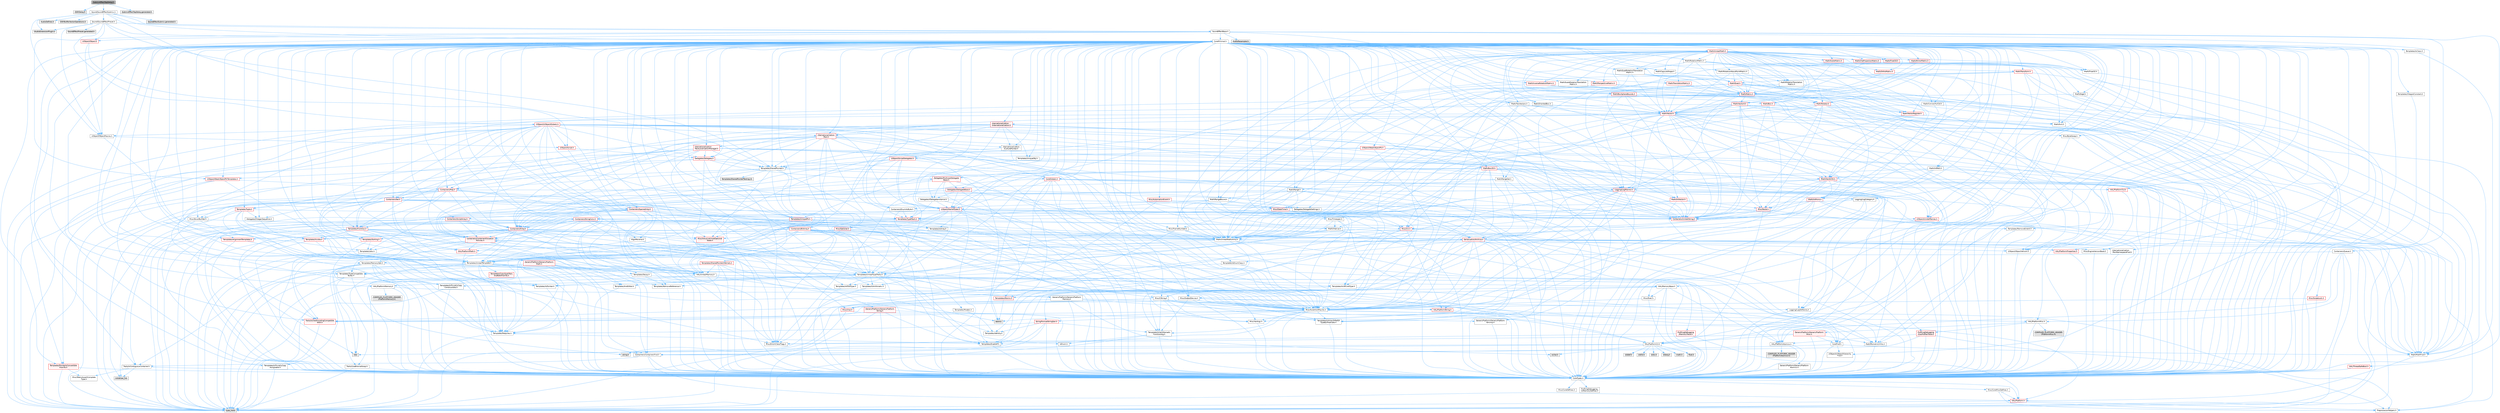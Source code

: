 digraph "SubmixEffectTapDelay.h"
{
 // INTERACTIVE_SVG=YES
 // LATEX_PDF_SIZE
  bgcolor="transparent";
  edge [fontname=Helvetica,fontsize=10,labelfontname=Helvetica,labelfontsize=10];
  node [fontname=Helvetica,fontsize=10,shape=box,height=0.2,width=0.4];
  Node1 [id="Node000001",label="SubmixEffectTapDelay.h",height=0.2,width=0.4,color="gray40", fillcolor="grey60", style="filled", fontcolor="black",tooltip=" "];
  Node1 -> Node2 [id="edge1_Node000001_Node000002",color="steelblue1",style="solid",tooltip=" "];
  Node2 [id="Node000002",label="DSP/Delay.h",height=0.2,width=0.4,color="grey60", fillcolor="#E0E0E0", style="filled",tooltip=" "];
  Node1 -> Node3 [id="edge2_Node000001_Node000003",color="steelblue1",style="solid",tooltip=" "];
  Node3 [id="Node000003",label="Sound/SoundEffectSubmix.h",height=0.2,width=0.4,color="grey40", fillcolor="white", style="filled",URL="$d5/d05/SoundEffectSubmix_8h.html",tooltip=" "];
  Node3 -> Node4 [id="edge3_Node000003_Node000004",color="steelblue1",style="solid",tooltip=" "];
  Node4 [id="Node000004",label="CoreMinimal.h",height=0.2,width=0.4,color="grey40", fillcolor="white", style="filled",URL="$d7/d67/CoreMinimal_8h.html",tooltip=" "];
  Node4 -> Node5 [id="edge4_Node000004_Node000005",color="steelblue1",style="solid",tooltip=" "];
  Node5 [id="Node000005",label="CoreTypes.h",height=0.2,width=0.4,color="grey40", fillcolor="white", style="filled",URL="$dc/dec/CoreTypes_8h.html",tooltip=" "];
  Node5 -> Node6 [id="edge5_Node000005_Node000006",color="steelblue1",style="solid",tooltip=" "];
  Node6 [id="Node000006",label="HAL/Platform.h",height=0.2,width=0.4,color="red", fillcolor="#FFF0F0", style="filled",URL="$d9/dd0/Platform_8h.html",tooltip=" "];
  Node6 -> Node9 [id="edge6_Node000006_Node000009",color="steelblue1",style="solid",tooltip=" "];
  Node9 [id="Node000009",label="type_traits",height=0.2,width=0.4,color="grey60", fillcolor="#E0E0E0", style="filled",tooltip=" "];
  Node6 -> Node10 [id="edge7_Node000006_Node000010",color="steelblue1",style="solid",tooltip=" "];
  Node10 [id="Node000010",label="PreprocessorHelpers.h",height=0.2,width=0.4,color="grey40", fillcolor="white", style="filled",URL="$db/ddb/PreprocessorHelpers_8h.html",tooltip=" "];
  Node5 -> Node16 [id="edge8_Node000005_Node000016",color="steelblue1",style="solid",tooltip=" "];
  Node16 [id="Node000016",label="ProfilingDebugging\l/UMemoryDefines.h",height=0.2,width=0.4,color="grey40", fillcolor="white", style="filled",URL="$d2/da2/UMemoryDefines_8h.html",tooltip=" "];
  Node5 -> Node17 [id="edge9_Node000005_Node000017",color="steelblue1",style="solid",tooltip=" "];
  Node17 [id="Node000017",label="Misc/CoreMiscDefines.h",height=0.2,width=0.4,color="grey40", fillcolor="white", style="filled",URL="$da/d38/CoreMiscDefines_8h.html",tooltip=" "];
  Node17 -> Node6 [id="edge10_Node000017_Node000006",color="steelblue1",style="solid",tooltip=" "];
  Node17 -> Node10 [id="edge11_Node000017_Node000010",color="steelblue1",style="solid",tooltip=" "];
  Node5 -> Node18 [id="edge12_Node000005_Node000018",color="steelblue1",style="solid",tooltip=" "];
  Node18 [id="Node000018",label="Misc/CoreDefines.h",height=0.2,width=0.4,color="grey40", fillcolor="white", style="filled",URL="$d3/dd2/CoreDefines_8h.html",tooltip=" "];
  Node4 -> Node19 [id="edge13_Node000004_Node000019",color="steelblue1",style="solid",tooltip=" "];
  Node19 [id="Node000019",label="CoreFwd.h",height=0.2,width=0.4,color="grey40", fillcolor="white", style="filled",URL="$d1/d1e/CoreFwd_8h.html",tooltip=" "];
  Node19 -> Node5 [id="edge14_Node000019_Node000005",color="steelblue1",style="solid",tooltip=" "];
  Node19 -> Node20 [id="edge15_Node000019_Node000020",color="steelblue1",style="solid",tooltip=" "];
  Node20 [id="Node000020",label="Containers/ContainersFwd.h",height=0.2,width=0.4,color="grey40", fillcolor="white", style="filled",URL="$d4/d0a/ContainersFwd_8h.html",tooltip=" "];
  Node20 -> Node6 [id="edge16_Node000020_Node000006",color="steelblue1",style="solid",tooltip=" "];
  Node20 -> Node5 [id="edge17_Node000020_Node000005",color="steelblue1",style="solid",tooltip=" "];
  Node20 -> Node21 [id="edge18_Node000020_Node000021",color="steelblue1",style="solid",tooltip=" "];
  Node21 [id="Node000021",label="Traits/IsContiguousContainer.h",height=0.2,width=0.4,color="grey40", fillcolor="white", style="filled",URL="$d5/d3c/IsContiguousContainer_8h.html",tooltip=" "];
  Node21 -> Node5 [id="edge19_Node000021_Node000005",color="steelblue1",style="solid",tooltip=" "];
  Node21 -> Node22 [id="edge20_Node000021_Node000022",color="steelblue1",style="solid",tooltip=" "];
  Node22 [id="Node000022",label="Misc/StaticAssertComplete\lType.h",height=0.2,width=0.4,color="grey40", fillcolor="white", style="filled",URL="$d5/d4e/StaticAssertCompleteType_8h.html",tooltip=" "];
  Node21 -> Node23 [id="edge21_Node000021_Node000023",color="steelblue1",style="solid",tooltip=" "];
  Node23 [id="Node000023",label="initializer_list",height=0.2,width=0.4,color="grey60", fillcolor="#E0E0E0", style="filled",tooltip=" "];
  Node19 -> Node24 [id="edge22_Node000019_Node000024",color="steelblue1",style="solid",tooltip=" "];
  Node24 [id="Node000024",label="Math/MathFwd.h",height=0.2,width=0.4,color="grey40", fillcolor="white", style="filled",URL="$d2/d10/MathFwd_8h.html",tooltip=" "];
  Node24 -> Node6 [id="edge23_Node000024_Node000006",color="steelblue1",style="solid",tooltip=" "];
  Node19 -> Node25 [id="edge24_Node000019_Node000025",color="steelblue1",style="solid",tooltip=" "];
  Node25 [id="Node000025",label="UObject/UObjectHierarchy\lFwd.h",height=0.2,width=0.4,color="grey40", fillcolor="white", style="filled",URL="$d3/d13/UObjectHierarchyFwd_8h.html",tooltip=" "];
  Node4 -> Node25 [id="edge25_Node000004_Node000025",color="steelblue1",style="solid",tooltip=" "];
  Node4 -> Node20 [id="edge26_Node000004_Node000020",color="steelblue1",style="solid",tooltip=" "];
  Node4 -> Node26 [id="edge27_Node000004_Node000026",color="steelblue1",style="solid",tooltip=" "];
  Node26 [id="Node000026",label="Misc/VarArgs.h",height=0.2,width=0.4,color="grey40", fillcolor="white", style="filled",URL="$d5/d6f/VarArgs_8h.html",tooltip=" "];
  Node26 -> Node5 [id="edge28_Node000026_Node000005",color="steelblue1",style="solid",tooltip=" "];
  Node4 -> Node27 [id="edge29_Node000004_Node000027",color="steelblue1",style="solid",tooltip=" "];
  Node27 [id="Node000027",label="Logging/LogVerbosity.h",height=0.2,width=0.4,color="grey40", fillcolor="white", style="filled",URL="$d2/d8f/LogVerbosity_8h.html",tooltip=" "];
  Node27 -> Node5 [id="edge30_Node000027_Node000005",color="steelblue1",style="solid",tooltip=" "];
  Node4 -> Node28 [id="edge31_Node000004_Node000028",color="steelblue1",style="solid",tooltip=" "];
  Node28 [id="Node000028",label="Misc/OutputDevice.h",height=0.2,width=0.4,color="grey40", fillcolor="white", style="filled",URL="$d7/d32/OutputDevice_8h.html",tooltip=" "];
  Node28 -> Node19 [id="edge32_Node000028_Node000019",color="steelblue1",style="solid",tooltip=" "];
  Node28 -> Node5 [id="edge33_Node000028_Node000005",color="steelblue1",style="solid",tooltip=" "];
  Node28 -> Node27 [id="edge34_Node000028_Node000027",color="steelblue1",style="solid",tooltip=" "];
  Node28 -> Node26 [id="edge35_Node000028_Node000026",color="steelblue1",style="solid",tooltip=" "];
  Node28 -> Node29 [id="edge36_Node000028_Node000029",color="steelblue1",style="solid",tooltip=" "];
  Node29 [id="Node000029",label="Templates/IsArrayOrRefOf\lTypeByPredicate.h",height=0.2,width=0.4,color="grey40", fillcolor="white", style="filled",URL="$d6/da1/IsArrayOrRefOfTypeByPredicate_8h.html",tooltip=" "];
  Node29 -> Node5 [id="edge37_Node000029_Node000005",color="steelblue1",style="solid",tooltip=" "];
  Node28 -> Node30 [id="edge38_Node000028_Node000030",color="steelblue1",style="solid",tooltip=" "];
  Node30 [id="Node000030",label="Templates/IsValidVariadic\lFunctionArg.h",height=0.2,width=0.4,color="grey40", fillcolor="white", style="filled",URL="$d0/dc8/IsValidVariadicFunctionArg_8h.html",tooltip=" "];
  Node30 -> Node5 [id="edge39_Node000030_Node000005",color="steelblue1",style="solid",tooltip=" "];
  Node30 -> Node31 [id="edge40_Node000030_Node000031",color="steelblue1",style="solid",tooltip=" "];
  Node31 [id="Node000031",label="IsEnum.h",height=0.2,width=0.4,color="grey40", fillcolor="white", style="filled",URL="$d4/de5/IsEnum_8h.html",tooltip=" "];
  Node30 -> Node9 [id="edge41_Node000030_Node000009",color="steelblue1",style="solid",tooltip=" "];
  Node28 -> Node32 [id="edge42_Node000028_Node000032",color="steelblue1",style="solid",tooltip=" "];
  Node32 [id="Node000032",label="Traits/IsCharEncodingCompatible\lWith.h",height=0.2,width=0.4,color="red", fillcolor="#FFF0F0", style="filled",URL="$df/dd1/IsCharEncodingCompatibleWith_8h.html",tooltip=" "];
  Node32 -> Node9 [id="edge43_Node000032_Node000009",color="steelblue1",style="solid",tooltip=" "];
  Node4 -> Node34 [id="edge44_Node000004_Node000034",color="steelblue1",style="solid",tooltip=" "];
  Node34 [id="Node000034",label="HAL/PlatformCrt.h",height=0.2,width=0.4,color="grey40", fillcolor="white", style="filled",URL="$d8/d75/PlatformCrt_8h.html",tooltip=" "];
  Node34 -> Node35 [id="edge45_Node000034_Node000035",color="steelblue1",style="solid",tooltip=" "];
  Node35 [id="Node000035",label="new",height=0.2,width=0.4,color="grey60", fillcolor="#E0E0E0", style="filled",tooltip=" "];
  Node34 -> Node36 [id="edge46_Node000034_Node000036",color="steelblue1",style="solid",tooltip=" "];
  Node36 [id="Node000036",label="wchar.h",height=0.2,width=0.4,color="grey60", fillcolor="#E0E0E0", style="filled",tooltip=" "];
  Node34 -> Node37 [id="edge47_Node000034_Node000037",color="steelblue1",style="solid",tooltip=" "];
  Node37 [id="Node000037",label="stddef.h",height=0.2,width=0.4,color="grey60", fillcolor="#E0E0E0", style="filled",tooltip=" "];
  Node34 -> Node38 [id="edge48_Node000034_Node000038",color="steelblue1",style="solid",tooltip=" "];
  Node38 [id="Node000038",label="stdlib.h",height=0.2,width=0.4,color="grey60", fillcolor="#E0E0E0", style="filled",tooltip=" "];
  Node34 -> Node39 [id="edge49_Node000034_Node000039",color="steelblue1",style="solid",tooltip=" "];
  Node39 [id="Node000039",label="stdio.h",height=0.2,width=0.4,color="grey60", fillcolor="#E0E0E0", style="filled",tooltip=" "];
  Node34 -> Node40 [id="edge50_Node000034_Node000040",color="steelblue1",style="solid",tooltip=" "];
  Node40 [id="Node000040",label="stdarg.h",height=0.2,width=0.4,color="grey60", fillcolor="#E0E0E0", style="filled",tooltip=" "];
  Node34 -> Node41 [id="edge51_Node000034_Node000041",color="steelblue1",style="solid",tooltip=" "];
  Node41 [id="Node000041",label="math.h",height=0.2,width=0.4,color="grey60", fillcolor="#E0E0E0", style="filled",tooltip=" "];
  Node34 -> Node42 [id="edge52_Node000034_Node000042",color="steelblue1",style="solid",tooltip=" "];
  Node42 [id="Node000042",label="float.h",height=0.2,width=0.4,color="grey60", fillcolor="#E0E0E0", style="filled",tooltip=" "];
  Node34 -> Node43 [id="edge53_Node000034_Node000043",color="steelblue1",style="solid",tooltip=" "];
  Node43 [id="Node000043",label="string.h",height=0.2,width=0.4,color="grey60", fillcolor="#E0E0E0", style="filled",tooltip=" "];
  Node4 -> Node44 [id="edge54_Node000004_Node000044",color="steelblue1",style="solid",tooltip=" "];
  Node44 [id="Node000044",label="HAL/PlatformMisc.h",height=0.2,width=0.4,color="grey40", fillcolor="white", style="filled",URL="$d0/df5/PlatformMisc_8h.html",tooltip=" "];
  Node44 -> Node5 [id="edge55_Node000044_Node000005",color="steelblue1",style="solid",tooltip=" "];
  Node44 -> Node45 [id="edge56_Node000044_Node000045",color="steelblue1",style="solid",tooltip=" "];
  Node45 [id="Node000045",label="GenericPlatform/GenericPlatform\lMisc.h",height=0.2,width=0.4,color="red", fillcolor="#FFF0F0", style="filled",URL="$db/d9a/GenericPlatformMisc_8h.html",tooltip=" "];
  Node45 -> Node19 [id="edge57_Node000045_Node000019",color="steelblue1",style="solid",tooltip=" "];
  Node45 -> Node5 [id="edge58_Node000045_Node000005",color="steelblue1",style="solid",tooltip=" "];
  Node45 -> Node34 [id="edge59_Node000045_Node000034",color="steelblue1",style="solid",tooltip=" "];
  Node45 -> Node49 [id="edge60_Node000045_Node000049",color="steelblue1",style="solid",tooltip=" "];
  Node49 [id="Node000049",label="Math/NumericLimits.h",height=0.2,width=0.4,color="grey40", fillcolor="white", style="filled",URL="$df/d1b/NumericLimits_8h.html",tooltip=" "];
  Node49 -> Node5 [id="edge61_Node000049_Node000005",color="steelblue1",style="solid",tooltip=" "];
  Node45 -> Node51 [id="edge62_Node000045_Node000051",color="steelblue1",style="solid",tooltip=" "];
  Node51 [id="Node000051",label="Misc/EnumClassFlags.h",height=0.2,width=0.4,color="grey40", fillcolor="white", style="filled",URL="$d8/de7/EnumClassFlags_8h.html",tooltip=" "];
  Node44 -> Node54 [id="edge63_Node000044_Node000054",color="steelblue1",style="solid",tooltip=" "];
  Node54 [id="Node000054",label="COMPILED_PLATFORM_HEADER\l(PlatformMisc.h)",height=0.2,width=0.4,color="grey60", fillcolor="#E0E0E0", style="filled",tooltip=" "];
  Node44 -> Node55 [id="edge64_Node000044_Node000055",color="steelblue1",style="solid",tooltip=" "];
  Node55 [id="Node000055",label="ProfilingDebugging\l/CpuProfilerTrace.h",height=0.2,width=0.4,color="red", fillcolor="#FFF0F0", style="filled",URL="$da/dcb/CpuProfilerTrace_8h.html",tooltip=" "];
  Node55 -> Node5 [id="edge65_Node000055_Node000005",color="steelblue1",style="solid",tooltip=" "];
  Node55 -> Node20 [id="edge66_Node000055_Node000020",color="steelblue1",style="solid",tooltip=" "];
  Node55 -> Node56 [id="edge67_Node000055_Node000056",color="steelblue1",style="solid",tooltip=" "];
  Node56 [id="Node000056",label="HAL/PlatformAtomics.h",height=0.2,width=0.4,color="grey40", fillcolor="white", style="filled",URL="$d3/d36/PlatformAtomics_8h.html",tooltip=" "];
  Node56 -> Node5 [id="edge68_Node000056_Node000005",color="steelblue1",style="solid",tooltip=" "];
  Node56 -> Node57 [id="edge69_Node000056_Node000057",color="steelblue1",style="solid",tooltip=" "];
  Node57 [id="Node000057",label="GenericPlatform/GenericPlatform\lAtomics.h",height=0.2,width=0.4,color="grey40", fillcolor="white", style="filled",URL="$da/d72/GenericPlatformAtomics_8h.html",tooltip=" "];
  Node57 -> Node5 [id="edge70_Node000057_Node000005",color="steelblue1",style="solid",tooltip=" "];
  Node56 -> Node58 [id="edge71_Node000056_Node000058",color="steelblue1",style="solid",tooltip=" "];
  Node58 [id="Node000058",label="COMPILED_PLATFORM_HEADER\l(PlatformAtomics.h)",height=0.2,width=0.4,color="grey60", fillcolor="#E0E0E0", style="filled",tooltip=" "];
  Node55 -> Node10 [id="edge72_Node000055_Node000010",color="steelblue1",style="solid",tooltip=" "];
  Node4 -> Node63 [id="edge73_Node000004_Node000063",color="steelblue1",style="solid",tooltip=" "];
  Node63 [id="Node000063",label="Misc/AssertionMacros.h",height=0.2,width=0.4,color="grey40", fillcolor="white", style="filled",URL="$d0/dfa/AssertionMacros_8h.html",tooltip=" "];
  Node63 -> Node5 [id="edge74_Node000063_Node000005",color="steelblue1",style="solid",tooltip=" "];
  Node63 -> Node6 [id="edge75_Node000063_Node000006",color="steelblue1",style="solid",tooltip=" "];
  Node63 -> Node44 [id="edge76_Node000063_Node000044",color="steelblue1",style="solid",tooltip=" "];
  Node63 -> Node10 [id="edge77_Node000063_Node000010",color="steelblue1",style="solid",tooltip=" "];
  Node63 -> Node64 [id="edge78_Node000063_Node000064",color="steelblue1",style="solid",tooltip=" "];
  Node64 [id="Node000064",label="Templates/EnableIf.h",height=0.2,width=0.4,color="grey40", fillcolor="white", style="filled",URL="$d7/d60/EnableIf_8h.html",tooltip=" "];
  Node64 -> Node5 [id="edge79_Node000064_Node000005",color="steelblue1",style="solid",tooltip=" "];
  Node63 -> Node29 [id="edge80_Node000063_Node000029",color="steelblue1",style="solid",tooltip=" "];
  Node63 -> Node30 [id="edge81_Node000063_Node000030",color="steelblue1",style="solid",tooltip=" "];
  Node63 -> Node32 [id="edge82_Node000063_Node000032",color="steelblue1",style="solid",tooltip=" "];
  Node63 -> Node26 [id="edge83_Node000063_Node000026",color="steelblue1",style="solid",tooltip=" "];
  Node63 -> Node65 [id="edge84_Node000063_Node000065",color="steelblue1",style="solid",tooltip=" "];
  Node65 [id="Node000065",label="String/FormatStringSan.h",height=0.2,width=0.4,color="red", fillcolor="#FFF0F0", style="filled",URL="$d3/d8b/FormatStringSan_8h.html",tooltip=" "];
  Node65 -> Node9 [id="edge85_Node000065_Node000009",color="steelblue1",style="solid",tooltip=" "];
  Node65 -> Node5 [id="edge86_Node000065_Node000005",color="steelblue1",style="solid",tooltip=" "];
  Node65 -> Node66 [id="edge87_Node000065_Node000066",color="steelblue1",style="solid",tooltip=" "];
  Node66 [id="Node000066",label="Templates/Requires.h",height=0.2,width=0.4,color="grey40", fillcolor="white", style="filled",URL="$dc/d96/Requires_8h.html",tooltip=" "];
  Node66 -> Node64 [id="edge88_Node000066_Node000064",color="steelblue1",style="solid",tooltip=" "];
  Node66 -> Node9 [id="edge89_Node000066_Node000009",color="steelblue1",style="solid",tooltip=" "];
  Node65 -> Node67 [id="edge90_Node000065_Node000067",color="steelblue1",style="solid",tooltip=" "];
  Node67 [id="Node000067",label="Templates/Identity.h",height=0.2,width=0.4,color="grey40", fillcolor="white", style="filled",URL="$d0/dd5/Identity_8h.html",tooltip=" "];
  Node65 -> Node30 [id="edge91_Node000065_Node000030",color="steelblue1",style="solid",tooltip=" "];
  Node65 -> Node20 [id="edge92_Node000065_Node000020",color="steelblue1",style="solid",tooltip=" "];
  Node63 -> Node71 [id="edge93_Node000063_Node000071",color="steelblue1",style="solid",tooltip=" "];
  Node71 [id="Node000071",label="atomic",height=0.2,width=0.4,color="grey60", fillcolor="#E0E0E0", style="filled",tooltip=" "];
  Node4 -> Node72 [id="edge94_Node000004_Node000072",color="steelblue1",style="solid",tooltip=" "];
  Node72 [id="Node000072",label="Templates/IsPointer.h",height=0.2,width=0.4,color="grey40", fillcolor="white", style="filled",URL="$d7/d05/IsPointer_8h.html",tooltip=" "];
  Node72 -> Node5 [id="edge95_Node000072_Node000005",color="steelblue1",style="solid",tooltip=" "];
  Node4 -> Node73 [id="edge96_Node000004_Node000073",color="steelblue1",style="solid",tooltip=" "];
  Node73 [id="Node000073",label="HAL/PlatformMemory.h",height=0.2,width=0.4,color="grey40", fillcolor="white", style="filled",URL="$de/d68/PlatformMemory_8h.html",tooltip=" "];
  Node73 -> Node5 [id="edge97_Node000073_Node000005",color="steelblue1",style="solid",tooltip=" "];
  Node73 -> Node74 [id="edge98_Node000073_Node000074",color="steelblue1",style="solid",tooltip=" "];
  Node74 [id="Node000074",label="GenericPlatform/GenericPlatform\lMemory.h",height=0.2,width=0.4,color="grey40", fillcolor="white", style="filled",URL="$dd/d22/GenericPlatformMemory_8h.html",tooltip=" "];
  Node74 -> Node19 [id="edge99_Node000074_Node000019",color="steelblue1",style="solid",tooltip=" "];
  Node74 -> Node5 [id="edge100_Node000074_Node000005",color="steelblue1",style="solid",tooltip=" "];
  Node74 -> Node75 [id="edge101_Node000074_Node000075",color="steelblue1",style="solid",tooltip=" "];
  Node75 [id="Node000075",label="HAL/PlatformString.h",height=0.2,width=0.4,color="red", fillcolor="#FFF0F0", style="filled",URL="$db/db5/PlatformString_8h.html",tooltip=" "];
  Node75 -> Node5 [id="edge102_Node000075_Node000005",color="steelblue1",style="solid",tooltip=" "];
  Node74 -> Node43 [id="edge103_Node000074_Node000043",color="steelblue1",style="solid",tooltip=" "];
  Node74 -> Node36 [id="edge104_Node000074_Node000036",color="steelblue1",style="solid",tooltip=" "];
  Node73 -> Node77 [id="edge105_Node000073_Node000077",color="steelblue1",style="solid",tooltip=" "];
  Node77 [id="Node000077",label="COMPILED_PLATFORM_HEADER\l(PlatformMemory.h)",height=0.2,width=0.4,color="grey60", fillcolor="#E0E0E0", style="filled",tooltip=" "];
  Node4 -> Node56 [id="edge106_Node000004_Node000056",color="steelblue1",style="solid",tooltip=" "];
  Node4 -> Node78 [id="edge107_Node000004_Node000078",color="steelblue1",style="solid",tooltip=" "];
  Node78 [id="Node000078",label="Misc/Exec.h",height=0.2,width=0.4,color="grey40", fillcolor="white", style="filled",URL="$de/ddb/Exec_8h.html",tooltip=" "];
  Node78 -> Node5 [id="edge108_Node000078_Node000005",color="steelblue1",style="solid",tooltip=" "];
  Node78 -> Node63 [id="edge109_Node000078_Node000063",color="steelblue1",style="solid",tooltip=" "];
  Node4 -> Node79 [id="edge110_Node000004_Node000079",color="steelblue1",style="solid",tooltip=" "];
  Node79 [id="Node000079",label="HAL/MemoryBase.h",height=0.2,width=0.4,color="grey40", fillcolor="white", style="filled",URL="$d6/d9f/MemoryBase_8h.html",tooltip=" "];
  Node79 -> Node5 [id="edge111_Node000079_Node000005",color="steelblue1",style="solid",tooltip=" "];
  Node79 -> Node56 [id="edge112_Node000079_Node000056",color="steelblue1",style="solid",tooltip=" "];
  Node79 -> Node34 [id="edge113_Node000079_Node000034",color="steelblue1",style="solid",tooltip=" "];
  Node79 -> Node78 [id="edge114_Node000079_Node000078",color="steelblue1",style="solid",tooltip=" "];
  Node79 -> Node28 [id="edge115_Node000079_Node000028",color="steelblue1",style="solid",tooltip=" "];
  Node79 -> Node80 [id="edge116_Node000079_Node000080",color="steelblue1",style="solid",tooltip=" "];
  Node80 [id="Node000080",label="Templates/Atomic.h",height=0.2,width=0.4,color="red", fillcolor="#FFF0F0", style="filled",URL="$d3/d91/Atomic_8h.html",tooltip=" "];
  Node80 -> Node71 [id="edge117_Node000080_Node000071",color="steelblue1",style="solid",tooltip=" "];
  Node4 -> Node89 [id="edge118_Node000004_Node000089",color="steelblue1",style="solid",tooltip=" "];
  Node89 [id="Node000089",label="HAL/UnrealMemory.h",height=0.2,width=0.4,color="grey40", fillcolor="white", style="filled",URL="$d9/d96/UnrealMemory_8h.html",tooltip=" "];
  Node89 -> Node5 [id="edge119_Node000089_Node000005",color="steelblue1",style="solid",tooltip=" "];
  Node89 -> Node74 [id="edge120_Node000089_Node000074",color="steelblue1",style="solid",tooltip=" "];
  Node89 -> Node79 [id="edge121_Node000089_Node000079",color="steelblue1",style="solid",tooltip=" "];
  Node89 -> Node73 [id="edge122_Node000089_Node000073",color="steelblue1",style="solid",tooltip=" "];
  Node89 -> Node90 [id="edge123_Node000089_Node000090",color="steelblue1",style="solid",tooltip=" "];
  Node90 [id="Node000090",label="ProfilingDebugging\l/MemoryTrace.h",height=0.2,width=0.4,color="red", fillcolor="#FFF0F0", style="filled",URL="$da/dd7/MemoryTrace_8h.html",tooltip=" "];
  Node90 -> Node6 [id="edge124_Node000090_Node000006",color="steelblue1",style="solid",tooltip=" "];
  Node90 -> Node51 [id="edge125_Node000090_Node000051",color="steelblue1",style="solid",tooltip=" "];
  Node89 -> Node72 [id="edge126_Node000089_Node000072",color="steelblue1",style="solid",tooltip=" "];
  Node4 -> Node91 [id="edge127_Node000004_Node000091",color="steelblue1",style="solid",tooltip=" "];
  Node91 [id="Node000091",label="Templates/IsArithmetic.h",height=0.2,width=0.4,color="grey40", fillcolor="white", style="filled",URL="$d2/d5d/IsArithmetic_8h.html",tooltip=" "];
  Node91 -> Node5 [id="edge128_Node000091_Node000005",color="steelblue1",style="solid",tooltip=" "];
  Node4 -> Node85 [id="edge129_Node000004_Node000085",color="steelblue1",style="solid",tooltip=" "];
  Node85 [id="Node000085",label="Templates/AndOrNot.h",height=0.2,width=0.4,color="grey40", fillcolor="white", style="filled",URL="$db/d0a/AndOrNot_8h.html",tooltip=" "];
  Node85 -> Node5 [id="edge130_Node000085_Node000005",color="steelblue1",style="solid",tooltip=" "];
  Node4 -> Node92 [id="edge131_Node000004_Node000092",color="steelblue1",style="solid",tooltip=" "];
  Node92 [id="Node000092",label="Templates/IsPODType.h",height=0.2,width=0.4,color="grey40", fillcolor="white", style="filled",URL="$d7/db1/IsPODType_8h.html",tooltip=" "];
  Node92 -> Node5 [id="edge132_Node000092_Node000005",color="steelblue1",style="solid",tooltip=" "];
  Node4 -> Node93 [id="edge133_Node000004_Node000093",color="steelblue1",style="solid",tooltip=" "];
  Node93 [id="Node000093",label="Templates/IsUECoreType.h",height=0.2,width=0.4,color="grey40", fillcolor="white", style="filled",URL="$d1/db8/IsUECoreType_8h.html",tooltip=" "];
  Node93 -> Node5 [id="edge134_Node000093_Node000005",color="steelblue1",style="solid",tooltip=" "];
  Node93 -> Node9 [id="edge135_Node000093_Node000009",color="steelblue1",style="solid",tooltip=" "];
  Node4 -> Node86 [id="edge136_Node000004_Node000086",color="steelblue1",style="solid",tooltip=" "];
  Node86 [id="Node000086",label="Templates/IsTriviallyCopy\lConstructible.h",height=0.2,width=0.4,color="grey40", fillcolor="white", style="filled",URL="$d3/d78/IsTriviallyCopyConstructible_8h.html",tooltip=" "];
  Node86 -> Node5 [id="edge137_Node000086_Node000005",color="steelblue1",style="solid",tooltip=" "];
  Node86 -> Node9 [id="edge138_Node000086_Node000009",color="steelblue1",style="solid",tooltip=" "];
  Node4 -> Node94 [id="edge139_Node000004_Node000094",color="steelblue1",style="solid",tooltip=" "];
  Node94 [id="Node000094",label="Templates/UnrealTypeTraits.h",height=0.2,width=0.4,color="grey40", fillcolor="white", style="filled",URL="$d2/d2d/UnrealTypeTraits_8h.html",tooltip=" "];
  Node94 -> Node5 [id="edge140_Node000094_Node000005",color="steelblue1",style="solid",tooltip=" "];
  Node94 -> Node72 [id="edge141_Node000094_Node000072",color="steelblue1",style="solid",tooltip=" "];
  Node94 -> Node63 [id="edge142_Node000094_Node000063",color="steelblue1",style="solid",tooltip=" "];
  Node94 -> Node85 [id="edge143_Node000094_Node000085",color="steelblue1",style="solid",tooltip=" "];
  Node94 -> Node64 [id="edge144_Node000094_Node000064",color="steelblue1",style="solid",tooltip=" "];
  Node94 -> Node91 [id="edge145_Node000094_Node000091",color="steelblue1",style="solid",tooltip=" "];
  Node94 -> Node31 [id="edge146_Node000094_Node000031",color="steelblue1",style="solid",tooltip=" "];
  Node94 -> Node95 [id="edge147_Node000094_Node000095",color="steelblue1",style="solid",tooltip=" "];
  Node95 [id="Node000095",label="Templates/Models.h",height=0.2,width=0.4,color="grey40", fillcolor="white", style="filled",URL="$d3/d0c/Models_8h.html",tooltip=" "];
  Node95 -> Node67 [id="edge148_Node000095_Node000067",color="steelblue1",style="solid",tooltip=" "];
  Node94 -> Node92 [id="edge149_Node000094_Node000092",color="steelblue1",style="solid",tooltip=" "];
  Node94 -> Node93 [id="edge150_Node000094_Node000093",color="steelblue1",style="solid",tooltip=" "];
  Node94 -> Node86 [id="edge151_Node000094_Node000086",color="steelblue1",style="solid",tooltip=" "];
  Node4 -> Node64 [id="edge152_Node000004_Node000064",color="steelblue1",style="solid",tooltip=" "];
  Node4 -> Node96 [id="edge153_Node000004_Node000096",color="steelblue1",style="solid",tooltip=" "];
  Node96 [id="Node000096",label="Templates/RemoveReference.h",height=0.2,width=0.4,color="grey40", fillcolor="white", style="filled",URL="$da/dbe/RemoveReference_8h.html",tooltip=" "];
  Node96 -> Node5 [id="edge154_Node000096_Node000005",color="steelblue1",style="solid",tooltip=" "];
  Node4 -> Node97 [id="edge155_Node000004_Node000097",color="steelblue1",style="solid",tooltip=" "];
  Node97 [id="Node000097",label="Templates/IntegralConstant.h",height=0.2,width=0.4,color="grey40", fillcolor="white", style="filled",URL="$db/d1b/IntegralConstant_8h.html",tooltip=" "];
  Node97 -> Node5 [id="edge156_Node000097_Node000005",color="steelblue1",style="solid",tooltip=" "];
  Node4 -> Node98 [id="edge157_Node000004_Node000098",color="steelblue1",style="solid",tooltip=" "];
  Node98 [id="Node000098",label="Templates/IsClass.h",height=0.2,width=0.4,color="grey40", fillcolor="white", style="filled",URL="$db/dcb/IsClass_8h.html",tooltip=" "];
  Node98 -> Node5 [id="edge158_Node000098_Node000005",color="steelblue1",style="solid",tooltip=" "];
  Node4 -> Node99 [id="edge159_Node000004_Node000099",color="steelblue1",style="solid",tooltip=" "];
  Node99 [id="Node000099",label="Templates/TypeCompatible\lBytes.h",height=0.2,width=0.4,color="grey40", fillcolor="white", style="filled",URL="$df/d0a/TypeCompatibleBytes_8h.html",tooltip=" "];
  Node99 -> Node5 [id="edge160_Node000099_Node000005",color="steelblue1",style="solid",tooltip=" "];
  Node99 -> Node43 [id="edge161_Node000099_Node000043",color="steelblue1",style="solid",tooltip=" "];
  Node99 -> Node35 [id="edge162_Node000099_Node000035",color="steelblue1",style="solid",tooltip=" "];
  Node99 -> Node9 [id="edge163_Node000099_Node000009",color="steelblue1",style="solid",tooltip=" "];
  Node4 -> Node21 [id="edge164_Node000004_Node000021",color="steelblue1",style="solid",tooltip=" "];
  Node4 -> Node100 [id="edge165_Node000004_Node000100",color="steelblue1",style="solid",tooltip=" "];
  Node100 [id="Node000100",label="Templates/UnrealTemplate.h",height=0.2,width=0.4,color="grey40", fillcolor="white", style="filled",URL="$d4/d24/UnrealTemplate_8h.html",tooltip=" "];
  Node100 -> Node5 [id="edge166_Node000100_Node000005",color="steelblue1",style="solid",tooltip=" "];
  Node100 -> Node72 [id="edge167_Node000100_Node000072",color="steelblue1",style="solid",tooltip=" "];
  Node100 -> Node89 [id="edge168_Node000100_Node000089",color="steelblue1",style="solid",tooltip=" "];
  Node100 -> Node101 [id="edge169_Node000100_Node000101",color="steelblue1",style="solid",tooltip=" "];
  Node101 [id="Node000101",label="Templates/CopyQualifiers\lAndRefsFromTo.h",height=0.2,width=0.4,color="red", fillcolor="#FFF0F0", style="filled",URL="$d3/db3/CopyQualifiersAndRefsFromTo_8h.html",tooltip=" "];
  Node100 -> Node94 [id="edge170_Node000100_Node000094",color="steelblue1",style="solid",tooltip=" "];
  Node100 -> Node96 [id="edge171_Node000100_Node000096",color="steelblue1",style="solid",tooltip=" "];
  Node100 -> Node66 [id="edge172_Node000100_Node000066",color="steelblue1",style="solid",tooltip=" "];
  Node100 -> Node99 [id="edge173_Node000100_Node000099",color="steelblue1",style="solid",tooltip=" "];
  Node100 -> Node67 [id="edge174_Node000100_Node000067",color="steelblue1",style="solid",tooltip=" "];
  Node100 -> Node21 [id="edge175_Node000100_Node000021",color="steelblue1",style="solid",tooltip=" "];
  Node100 -> Node103 [id="edge176_Node000100_Node000103",color="steelblue1",style="solid",tooltip=" "];
  Node103 [id="Node000103",label="Traits/UseBitwiseSwap.h",height=0.2,width=0.4,color="grey40", fillcolor="white", style="filled",URL="$db/df3/UseBitwiseSwap_8h.html",tooltip=" "];
  Node103 -> Node5 [id="edge177_Node000103_Node000005",color="steelblue1",style="solid",tooltip=" "];
  Node103 -> Node9 [id="edge178_Node000103_Node000009",color="steelblue1",style="solid",tooltip=" "];
  Node100 -> Node9 [id="edge179_Node000100_Node000009",color="steelblue1",style="solid",tooltip=" "];
  Node4 -> Node49 [id="edge180_Node000004_Node000049",color="steelblue1",style="solid",tooltip=" "];
  Node4 -> Node104 [id="edge181_Node000004_Node000104",color="steelblue1",style="solid",tooltip=" "];
  Node104 [id="Node000104",label="HAL/PlatformMath.h",height=0.2,width=0.4,color="red", fillcolor="#FFF0F0", style="filled",URL="$dc/d53/PlatformMath_8h.html",tooltip=" "];
  Node104 -> Node5 [id="edge182_Node000104_Node000005",color="steelblue1",style="solid",tooltip=" "];
  Node104 -> Node105 [id="edge183_Node000104_Node000105",color="steelblue1",style="solid",tooltip=" "];
  Node105 [id="Node000105",label="GenericPlatform/GenericPlatform\lMath.h",height=0.2,width=0.4,color="red", fillcolor="#FFF0F0", style="filled",URL="$d5/d79/GenericPlatformMath_8h.html",tooltip=" "];
  Node105 -> Node5 [id="edge184_Node000105_Node000005",color="steelblue1",style="solid",tooltip=" "];
  Node105 -> Node20 [id="edge185_Node000105_Node000020",color="steelblue1",style="solid",tooltip=" "];
  Node105 -> Node34 [id="edge186_Node000105_Node000034",color="steelblue1",style="solid",tooltip=" "];
  Node105 -> Node85 [id="edge187_Node000105_Node000085",color="steelblue1",style="solid",tooltip=" "];
  Node105 -> Node106 [id="edge188_Node000105_Node000106",color="steelblue1",style="solid",tooltip=" "];
  Node106 [id="Node000106",label="Templates/Decay.h",height=0.2,width=0.4,color="grey40", fillcolor="white", style="filled",URL="$dd/d0f/Decay_8h.html",tooltip=" "];
  Node106 -> Node5 [id="edge189_Node000106_Node000005",color="steelblue1",style="solid",tooltip=" "];
  Node106 -> Node96 [id="edge190_Node000106_Node000096",color="steelblue1",style="solid",tooltip=" "];
  Node106 -> Node9 [id="edge191_Node000106_Node000009",color="steelblue1",style="solid",tooltip=" "];
  Node105 -> Node94 [id="edge192_Node000105_Node000094",color="steelblue1",style="solid",tooltip=" "];
  Node105 -> Node66 [id="edge193_Node000105_Node000066",color="steelblue1",style="solid",tooltip=" "];
  Node105 -> Node99 [id="edge194_Node000105_Node000099",color="steelblue1",style="solid",tooltip=" "];
  Node105 -> Node9 [id="edge195_Node000105_Node000009",color="steelblue1",style="solid",tooltip=" "];
  Node4 -> Node87 [id="edge196_Node000004_Node000087",color="steelblue1",style="solid",tooltip=" "];
  Node87 [id="Node000087",label="Templates/IsTriviallyCopy\lAssignable.h",height=0.2,width=0.4,color="grey40", fillcolor="white", style="filled",URL="$d2/df2/IsTriviallyCopyAssignable_8h.html",tooltip=" "];
  Node87 -> Node5 [id="edge197_Node000087_Node000005",color="steelblue1",style="solid",tooltip=" "];
  Node87 -> Node9 [id="edge198_Node000087_Node000009",color="steelblue1",style="solid",tooltip=" "];
  Node4 -> Node112 [id="edge199_Node000004_Node000112",color="steelblue1",style="solid",tooltip=" "];
  Node112 [id="Node000112",label="Templates/MemoryOps.h",height=0.2,width=0.4,color="grey40", fillcolor="white", style="filled",URL="$db/dea/MemoryOps_8h.html",tooltip=" "];
  Node112 -> Node5 [id="edge200_Node000112_Node000005",color="steelblue1",style="solid",tooltip=" "];
  Node112 -> Node89 [id="edge201_Node000112_Node000089",color="steelblue1",style="solid",tooltip=" "];
  Node112 -> Node87 [id="edge202_Node000112_Node000087",color="steelblue1",style="solid",tooltip=" "];
  Node112 -> Node86 [id="edge203_Node000112_Node000086",color="steelblue1",style="solid",tooltip=" "];
  Node112 -> Node66 [id="edge204_Node000112_Node000066",color="steelblue1",style="solid",tooltip=" "];
  Node112 -> Node94 [id="edge205_Node000112_Node000094",color="steelblue1",style="solid",tooltip=" "];
  Node112 -> Node103 [id="edge206_Node000112_Node000103",color="steelblue1",style="solid",tooltip=" "];
  Node112 -> Node35 [id="edge207_Node000112_Node000035",color="steelblue1",style="solid",tooltip=" "];
  Node112 -> Node9 [id="edge208_Node000112_Node000009",color="steelblue1",style="solid",tooltip=" "];
  Node4 -> Node113 [id="edge209_Node000004_Node000113",color="steelblue1",style="solid",tooltip=" "];
  Node113 [id="Node000113",label="Containers/ContainerAllocation\lPolicies.h",height=0.2,width=0.4,color="red", fillcolor="#FFF0F0", style="filled",URL="$d7/dff/ContainerAllocationPolicies_8h.html",tooltip=" "];
  Node113 -> Node5 [id="edge210_Node000113_Node000005",color="steelblue1",style="solid",tooltip=" "];
  Node113 -> Node113 [id="edge211_Node000113_Node000113",color="steelblue1",style="solid",tooltip=" "];
  Node113 -> Node104 [id="edge212_Node000113_Node000104",color="steelblue1",style="solid",tooltip=" "];
  Node113 -> Node89 [id="edge213_Node000113_Node000089",color="steelblue1",style="solid",tooltip=" "];
  Node113 -> Node49 [id="edge214_Node000113_Node000049",color="steelblue1",style="solid",tooltip=" "];
  Node113 -> Node63 [id="edge215_Node000113_Node000063",color="steelblue1",style="solid",tooltip=" "];
  Node113 -> Node112 [id="edge216_Node000113_Node000112",color="steelblue1",style="solid",tooltip=" "];
  Node113 -> Node99 [id="edge217_Node000113_Node000099",color="steelblue1",style="solid",tooltip=" "];
  Node113 -> Node9 [id="edge218_Node000113_Node000009",color="steelblue1",style="solid",tooltip=" "];
  Node4 -> Node116 [id="edge219_Node000004_Node000116",color="steelblue1",style="solid",tooltip=" "];
  Node116 [id="Node000116",label="Templates/IsEnumClass.h",height=0.2,width=0.4,color="grey40", fillcolor="white", style="filled",URL="$d7/d15/IsEnumClass_8h.html",tooltip=" "];
  Node116 -> Node5 [id="edge220_Node000116_Node000005",color="steelblue1",style="solid",tooltip=" "];
  Node116 -> Node85 [id="edge221_Node000116_Node000085",color="steelblue1",style="solid",tooltip=" "];
  Node4 -> Node117 [id="edge222_Node000004_Node000117",color="steelblue1",style="solid",tooltip=" "];
  Node117 [id="Node000117",label="HAL/PlatformProperties.h",height=0.2,width=0.4,color="red", fillcolor="#FFF0F0", style="filled",URL="$d9/db0/PlatformProperties_8h.html",tooltip=" "];
  Node117 -> Node5 [id="edge223_Node000117_Node000005",color="steelblue1",style="solid",tooltip=" "];
  Node4 -> Node120 [id="edge224_Node000004_Node000120",color="steelblue1",style="solid",tooltip=" "];
  Node120 [id="Node000120",label="Misc/EngineVersionBase.h",height=0.2,width=0.4,color="grey40", fillcolor="white", style="filled",URL="$d5/d2b/EngineVersionBase_8h.html",tooltip=" "];
  Node120 -> Node5 [id="edge225_Node000120_Node000005",color="steelblue1",style="solid",tooltip=" "];
  Node4 -> Node121 [id="edge226_Node000004_Node000121",color="steelblue1",style="solid",tooltip=" "];
  Node121 [id="Node000121",label="Internationalization\l/TextNamespaceFwd.h",height=0.2,width=0.4,color="grey40", fillcolor="white", style="filled",URL="$d8/d97/TextNamespaceFwd_8h.html",tooltip=" "];
  Node121 -> Node5 [id="edge227_Node000121_Node000005",color="steelblue1",style="solid",tooltip=" "];
  Node4 -> Node122 [id="edge228_Node000004_Node000122",color="steelblue1",style="solid",tooltip=" "];
  Node122 [id="Node000122",label="Serialization/Archive.h",height=0.2,width=0.4,color="red", fillcolor="#FFF0F0", style="filled",URL="$d7/d3b/Archive_8h.html",tooltip=" "];
  Node122 -> Node19 [id="edge229_Node000122_Node000019",color="steelblue1",style="solid",tooltip=" "];
  Node122 -> Node5 [id="edge230_Node000122_Node000005",color="steelblue1",style="solid",tooltip=" "];
  Node122 -> Node117 [id="edge231_Node000122_Node000117",color="steelblue1",style="solid",tooltip=" "];
  Node122 -> Node121 [id="edge232_Node000122_Node000121",color="steelblue1",style="solid",tooltip=" "];
  Node122 -> Node24 [id="edge233_Node000122_Node000024",color="steelblue1",style="solid",tooltip=" "];
  Node122 -> Node63 [id="edge234_Node000122_Node000063",color="steelblue1",style="solid",tooltip=" "];
  Node122 -> Node120 [id="edge235_Node000122_Node000120",color="steelblue1",style="solid",tooltip=" "];
  Node122 -> Node26 [id="edge236_Node000122_Node000026",color="steelblue1",style="solid",tooltip=" "];
  Node122 -> Node64 [id="edge237_Node000122_Node000064",color="steelblue1",style="solid",tooltip=" "];
  Node122 -> Node29 [id="edge238_Node000122_Node000029",color="steelblue1",style="solid",tooltip=" "];
  Node122 -> Node116 [id="edge239_Node000122_Node000116",color="steelblue1",style="solid",tooltip=" "];
  Node122 -> Node30 [id="edge240_Node000122_Node000030",color="steelblue1",style="solid",tooltip=" "];
  Node122 -> Node100 [id="edge241_Node000122_Node000100",color="steelblue1",style="solid",tooltip=" "];
  Node122 -> Node32 [id="edge242_Node000122_Node000032",color="steelblue1",style="solid",tooltip=" "];
  Node122 -> Node125 [id="edge243_Node000122_Node000125",color="steelblue1",style="solid",tooltip=" "];
  Node125 [id="Node000125",label="UObject/ObjectVersion.h",height=0.2,width=0.4,color="grey40", fillcolor="white", style="filled",URL="$da/d63/ObjectVersion_8h.html",tooltip=" "];
  Node125 -> Node5 [id="edge244_Node000125_Node000005",color="steelblue1",style="solid",tooltip=" "];
  Node4 -> Node126 [id="edge245_Node000004_Node000126",color="steelblue1",style="solid",tooltip=" "];
  Node126 [id="Node000126",label="Templates/Less.h",height=0.2,width=0.4,color="grey40", fillcolor="white", style="filled",URL="$de/dc8/Less_8h.html",tooltip=" "];
  Node126 -> Node5 [id="edge246_Node000126_Node000005",color="steelblue1",style="solid",tooltip=" "];
  Node126 -> Node100 [id="edge247_Node000126_Node000100",color="steelblue1",style="solid",tooltip=" "];
  Node4 -> Node127 [id="edge248_Node000004_Node000127",color="steelblue1",style="solid",tooltip=" "];
  Node127 [id="Node000127",label="Templates/Sorting.h",height=0.2,width=0.4,color="red", fillcolor="#FFF0F0", style="filled",URL="$d3/d9e/Sorting_8h.html",tooltip=" "];
  Node127 -> Node5 [id="edge249_Node000127_Node000005",color="steelblue1",style="solid",tooltip=" "];
  Node127 -> Node104 [id="edge250_Node000127_Node000104",color="steelblue1",style="solid",tooltip=" "];
  Node127 -> Node126 [id="edge251_Node000127_Node000126",color="steelblue1",style="solid",tooltip=" "];
  Node4 -> Node138 [id="edge252_Node000004_Node000138",color="steelblue1",style="solid",tooltip=" "];
  Node138 [id="Node000138",label="Misc/Char.h",height=0.2,width=0.4,color="red", fillcolor="#FFF0F0", style="filled",URL="$d0/d58/Char_8h.html",tooltip=" "];
  Node138 -> Node5 [id="edge253_Node000138_Node000005",color="steelblue1",style="solid",tooltip=" "];
  Node138 -> Node9 [id="edge254_Node000138_Node000009",color="steelblue1",style="solid",tooltip=" "];
  Node4 -> Node141 [id="edge255_Node000004_Node000141",color="steelblue1",style="solid",tooltip=" "];
  Node141 [id="Node000141",label="GenericPlatform/GenericPlatform\lStricmp.h",height=0.2,width=0.4,color="grey40", fillcolor="white", style="filled",URL="$d2/d86/GenericPlatformStricmp_8h.html",tooltip=" "];
  Node141 -> Node5 [id="edge256_Node000141_Node000005",color="steelblue1",style="solid",tooltip=" "];
  Node4 -> Node142 [id="edge257_Node000004_Node000142",color="steelblue1",style="solid",tooltip=" "];
  Node142 [id="Node000142",label="GenericPlatform/GenericPlatform\lString.h",height=0.2,width=0.4,color="red", fillcolor="#FFF0F0", style="filled",URL="$dd/d20/GenericPlatformString_8h.html",tooltip=" "];
  Node142 -> Node5 [id="edge258_Node000142_Node000005",color="steelblue1",style="solid",tooltip=" "];
  Node142 -> Node141 [id="edge259_Node000142_Node000141",color="steelblue1",style="solid",tooltip=" "];
  Node142 -> Node64 [id="edge260_Node000142_Node000064",color="steelblue1",style="solid",tooltip=" "];
  Node142 -> Node32 [id="edge261_Node000142_Node000032",color="steelblue1",style="solid",tooltip=" "];
  Node142 -> Node9 [id="edge262_Node000142_Node000009",color="steelblue1",style="solid",tooltip=" "];
  Node4 -> Node75 [id="edge263_Node000004_Node000075",color="steelblue1",style="solid",tooltip=" "];
  Node4 -> Node145 [id="edge264_Node000004_Node000145",color="steelblue1",style="solid",tooltip=" "];
  Node145 [id="Node000145",label="Misc/CString.h",height=0.2,width=0.4,color="grey40", fillcolor="white", style="filled",URL="$d2/d49/CString_8h.html",tooltip=" "];
  Node145 -> Node5 [id="edge265_Node000145_Node000005",color="steelblue1",style="solid",tooltip=" "];
  Node145 -> Node34 [id="edge266_Node000145_Node000034",color="steelblue1",style="solid",tooltip=" "];
  Node145 -> Node75 [id="edge267_Node000145_Node000075",color="steelblue1",style="solid",tooltip=" "];
  Node145 -> Node63 [id="edge268_Node000145_Node000063",color="steelblue1",style="solid",tooltip=" "];
  Node145 -> Node138 [id="edge269_Node000145_Node000138",color="steelblue1",style="solid",tooltip=" "];
  Node145 -> Node26 [id="edge270_Node000145_Node000026",color="steelblue1",style="solid",tooltip=" "];
  Node145 -> Node29 [id="edge271_Node000145_Node000029",color="steelblue1",style="solid",tooltip=" "];
  Node145 -> Node30 [id="edge272_Node000145_Node000030",color="steelblue1",style="solid",tooltip=" "];
  Node145 -> Node32 [id="edge273_Node000145_Node000032",color="steelblue1",style="solid",tooltip=" "];
  Node4 -> Node146 [id="edge274_Node000004_Node000146",color="steelblue1",style="solid",tooltip=" "];
  Node146 [id="Node000146",label="Misc/Crc.h",height=0.2,width=0.4,color="red", fillcolor="#FFF0F0", style="filled",URL="$d4/dd2/Crc_8h.html",tooltip=" "];
  Node146 -> Node5 [id="edge275_Node000146_Node000005",color="steelblue1",style="solid",tooltip=" "];
  Node146 -> Node75 [id="edge276_Node000146_Node000075",color="steelblue1",style="solid",tooltip=" "];
  Node146 -> Node63 [id="edge277_Node000146_Node000063",color="steelblue1",style="solid",tooltip=" "];
  Node146 -> Node145 [id="edge278_Node000146_Node000145",color="steelblue1",style="solid",tooltip=" "];
  Node146 -> Node138 [id="edge279_Node000146_Node000138",color="steelblue1",style="solid",tooltip=" "];
  Node146 -> Node94 [id="edge280_Node000146_Node000094",color="steelblue1",style="solid",tooltip=" "];
  Node4 -> Node137 [id="edge281_Node000004_Node000137",color="steelblue1",style="solid",tooltip=" "];
  Node137 [id="Node000137",label="Math/UnrealMathUtility.h",height=0.2,width=0.4,color="grey40", fillcolor="white", style="filled",URL="$db/db8/UnrealMathUtility_8h.html",tooltip=" "];
  Node137 -> Node5 [id="edge282_Node000137_Node000005",color="steelblue1",style="solid",tooltip=" "];
  Node137 -> Node63 [id="edge283_Node000137_Node000063",color="steelblue1",style="solid",tooltip=" "];
  Node137 -> Node104 [id="edge284_Node000137_Node000104",color="steelblue1",style="solid",tooltip=" "];
  Node137 -> Node24 [id="edge285_Node000137_Node000024",color="steelblue1",style="solid",tooltip=" "];
  Node137 -> Node67 [id="edge286_Node000137_Node000067",color="steelblue1",style="solid",tooltip=" "];
  Node137 -> Node66 [id="edge287_Node000137_Node000066",color="steelblue1",style="solid",tooltip=" "];
  Node4 -> Node147 [id="edge288_Node000004_Node000147",color="steelblue1",style="solid",tooltip=" "];
  Node147 [id="Node000147",label="Containers/UnrealString.h",height=0.2,width=0.4,color="red", fillcolor="#FFF0F0", style="filled",URL="$d5/dba/UnrealString_8h.html",tooltip=" "];
  Node4 -> Node151 [id="edge289_Node000004_Node000151",color="steelblue1",style="solid",tooltip=" "];
  Node151 [id="Node000151",label="Containers/Array.h",height=0.2,width=0.4,color="red", fillcolor="#FFF0F0", style="filled",URL="$df/dd0/Array_8h.html",tooltip=" "];
  Node151 -> Node5 [id="edge290_Node000151_Node000005",color="steelblue1",style="solid",tooltip=" "];
  Node151 -> Node63 [id="edge291_Node000151_Node000063",color="steelblue1",style="solid",tooltip=" "];
  Node151 -> Node152 [id="edge292_Node000151_Node000152",color="steelblue1",style="solid",tooltip=" "];
  Node152 [id="Node000152",label="Misc/IntrusiveUnsetOptional\lState.h",height=0.2,width=0.4,color="red", fillcolor="#FFF0F0", style="filled",URL="$d2/d0a/IntrusiveUnsetOptionalState_8h.html",tooltip=" "];
  Node151 -> Node89 [id="edge293_Node000151_Node000089",color="steelblue1",style="solid",tooltip=" "];
  Node151 -> Node94 [id="edge294_Node000151_Node000094",color="steelblue1",style="solid",tooltip=" "];
  Node151 -> Node100 [id="edge295_Node000151_Node000100",color="steelblue1",style="solid",tooltip=" "];
  Node151 -> Node113 [id="edge296_Node000151_Node000113",color="steelblue1",style="solid",tooltip=" "];
  Node151 -> Node122 [id="edge297_Node000151_Node000122",color="steelblue1",style="solid",tooltip=" "];
  Node151 -> Node130 [id="edge298_Node000151_Node000130",color="steelblue1",style="solid",tooltip=" "];
  Node130 [id="Node000130",label="Templates/Invoke.h",height=0.2,width=0.4,color="red", fillcolor="#FFF0F0", style="filled",URL="$d7/deb/Invoke_8h.html",tooltip=" "];
  Node130 -> Node5 [id="edge299_Node000130_Node000005",color="steelblue1",style="solid",tooltip=" "];
  Node130 -> Node100 [id="edge300_Node000130_Node000100",color="steelblue1",style="solid",tooltip=" "];
  Node130 -> Node9 [id="edge301_Node000130_Node000009",color="steelblue1",style="solid",tooltip=" "];
  Node151 -> Node126 [id="edge302_Node000151_Node000126",color="steelblue1",style="solid",tooltip=" "];
  Node151 -> Node66 [id="edge303_Node000151_Node000066",color="steelblue1",style="solid",tooltip=" "];
  Node151 -> Node127 [id="edge304_Node000151_Node000127",color="steelblue1",style="solid",tooltip=" "];
  Node151 -> Node174 [id="edge305_Node000151_Node000174",color="steelblue1",style="solid",tooltip=" "];
  Node174 [id="Node000174",label="Templates/AlignmentTemplates.h",height=0.2,width=0.4,color="red", fillcolor="#FFF0F0", style="filled",URL="$dd/d32/AlignmentTemplates_8h.html",tooltip=" "];
  Node174 -> Node5 [id="edge306_Node000174_Node000005",color="steelblue1",style="solid",tooltip=" "];
  Node174 -> Node72 [id="edge307_Node000174_Node000072",color="steelblue1",style="solid",tooltip=" "];
  Node151 -> Node9 [id="edge308_Node000151_Node000009",color="steelblue1",style="solid",tooltip=" "];
  Node4 -> Node175 [id="edge309_Node000004_Node000175",color="steelblue1",style="solid",tooltip=" "];
  Node175 [id="Node000175",label="Misc/FrameNumber.h",height=0.2,width=0.4,color="grey40", fillcolor="white", style="filled",URL="$dd/dbd/FrameNumber_8h.html",tooltip=" "];
  Node175 -> Node5 [id="edge310_Node000175_Node000005",color="steelblue1",style="solid",tooltip=" "];
  Node175 -> Node49 [id="edge311_Node000175_Node000049",color="steelblue1",style="solid",tooltip=" "];
  Node175 -> Node137 [id="edge312_Node000175_Node000137",color="steelblue1",style="solid",tooltip=" "];
  Node175 -> Node64 [id="edge313_Node000175_Node000064",color="steelblue1",style="solid",tooltip=" "];
  Node175 -> Node94 [id="edge314_Node000175_Node000094",color="steelblue1",style="solid",tooltip=" "];
  Node4 -> Node176 [id="edge315_Node000004_Node000176",color="steelblue1",style="solid",tooltip=" "];
  Node176 [id="Node000176",label="Misc/Timespan.h",height=0.2,width=0.4,color="grey40", fillcolor="white", style="filled",URL="$da/dd9/Timespan_8h.html",tooltip=" "];
  Node176 -> Node5 [id="edge316_Node000176_Node000005",color="steelblue1",style="solid",tooltip=" "];
  Node176 -> Node177 [id="edge317_Node000176_Node000177",color="steelblue1",style="solid",tooltip=" "];
  Node177 [id="Node000177",label="Math/Interval.h",height=0.2,width=0.4,color="grey40", fillcolor="white", style="filled",URL="$d1/d55/Interval_8h.html",tooltip=" "];
  Node177 -> Node5 [id="edge318_Node000177_Node000005",color="steelblue1",style="solid",tooltip=" "];
  Node177 -> Node91 [id="edge319_Node000177_Node000091",color="steelblue1",style="solid",tooltip=" "];
  Node177 -> Node94 [id="edge320_Node000177_Node000094",color="steelblue1",style="solid",tooltip=" "];
  Node177 -> Node49 [id="edge321_Node000177_Node000049",color="steelblue1",style="solid",tooltip=" "];
  Node177 -> Node137 [id="edge322_Node000177_Node000137",color="steelblue1",style="solid",tooltip=" "];
  Node176 -> Node137 [id="edge323_Node000176_Node000137",color="steelblue1",style="solid",tooltip=" "];
  Node176 -> Node63 [id="edge324_Node000176_Node000063",color="steelblue1",style="solid",tooltip=" "];
  Node4 -> Node178 [id="edge325_Node000004_Node000178",color="steelblue1",style="solid",tooltip=" "];
  Node178 [id="Node000178",label="Containers/StringConv.h",height=0.2,width=0.4,color="red", fillcolor="#FFF0F0", style="filled",URL="$d3/ddf/StringConv_8h.html",tooltip=" "];
  Node178 -> Node5 [id="edge326_Node000178_Node000005",color="steelblue1",style="solid",tooltip=" "];
  Node178 -> Node63 [id="edge327_Node000178_Node000063",color="steelblue1",style="solid",tooltip=" "];
  Node178 -> Node113 [id="edge328_Node000178_Node000113",color="steelblue1",style="solid",tooltip=" "];
  Node178 -> Node151 [id="edge329_Node000178_Node000151",color="steelblue1",style="solid",tooltip=" "];
  Node178 -> Node145 [id="edge330_Node000178_Node000145",color="steelblue1",style="solid",tooltip=" "];
  Node178 -> Node179 [id="edge331_Node000178_Node000179",color="steelblue1",style="solid",tooltip=" "];
  Node179 [id="Node000179",label="Templates/IsArray.h",height=0.2,width=0.4,color="grey40", fillcolor="white", style="filled",URL="$d8/d8d/IsArray_8h.html",tooltip=" "];
  Node179 -> Node5 [id="edge332_Node000179_Node000005",color="steelblue1",style="solid",tooltip=" "];
  Node178 -> Node100 [id="edge333_Node000178_Node000100",color="steelblue1",style="solid",tooltip=" "];
  Node178 -> Node94 [id="edge334_Node000178_Node000094",color="steelblue1",style="solid",tooltip=" "];
  Node178 -> Node32 [id="edge335_Node000178_Node000032",color="steelblue1",style="solid",tooltip=" "];
  Node178 -> Node21 [id="edge336_Node000178_Node000021",color="steelblue1",style="solid",tooltip=" "];
  Node178 -> Node9 [id="edge337_Node000178_Node000009",color="steelblue1",style="solid",tooltip=" "];
  Node4 -> Node180 [id="edge338_Node000004_Node000180",color="steelblue1",style="solid",tooltip=" "];
  Node180 [id="Node000180",label="UObject/UnrealNames.h",height=0.2,width=0.4,color="red", fillcolor="#FFF0F0", style="filled",URL="$d8/db1/UnrealNames_8h.html",tooltip=" "];
  Node180 -> Node5 [id="edge339_Node000180_Node000005",color="steelblue1",style="solid",tooltip=" "];
  Node4 -> Node182 [id="edge340_Node000004_Node000182",color="steelblue1",style="solid",tooltip=" "];
  Node182 [id="Node000182",label="UObject/NameTypes.h",height=0.2,width=0.4,color="red", fillcolor="#FFF0F0", style="filled",URL="$d6/d35/NameTypes_8h.html",tooltip=" "];
  Node182 -> Node5 [id="edge341_Node000182_Node000005",color="steelblue1",style="solid",tooltip=" "];
  Node182 -> Node63 [id="edge342_Node000182_Node000063",color="steelblue1",style="solid",tooltip=" "];
  Node182 -> Node89 [id="edge343_Node000182_Node000089",color="steelblue1",style="solid",tooltip=" "];
  Node182 -> Node94 [id="edge344_Node000182_Node000094",color="steelblue1",style="solid",tooltip=" "];
  Node182 -> Node100 [id="edge345_Node000182_Node000100",color="steelblue1",style="solid",tooltip=" "];
  Node182 -> Node147 [id="edge346_Node000182_Node000147",color="steelblue1",style="solid",tooltip=" "];
  Node182 -> Node178 [id="edge347_Node000182_Node000178",color="steelblue1",style="solid",tooltip=" "];
  Node182 -> Node180 [id="edge348_Node000182_Node000180",color="steelblue1",style="solid",tooltip=" "];
  Node182 -> Node80 [id="edge349_Node000182_Node000080",color="steelblue1",style="solid",tooltip=" "];
  Node182 -> Node152 [id="edge350_Node000182_Node000152",color="steelblue1",style="solid",tooltip=" "];
  Node4 -> Node190 [id="edge351_Node000004_Node000190",color="steelblue1",style="solid",tooltip=" "];
  Node190 [id="Node000190",label="Misc/Parse.h",height=0.2,width=0.4,color="red", fillcolor="#FFF0F0", style="filled",URL="$dc/d71/Parse_8h.html",tooltip=" "];
  Node190 -> Node147 [id="edge352_Node000190_Node000147",color="steelblue1",style="solid",tooltip=" "];
  Node190 -> Node5 [id="edge353_Node000190_Node000005",color="steelblue1",style="solid",tooltip=" "];
  Node190 -> Node34 [id="edge354_Node000190_Node000034",color="steelblue1",style="solid",tooltip=" "];
  Node190 -> Node51 [id="edge355_Node000190_Node000051",color="steelblue1",style="solid",tooltip=" "];
  Node190 -> Node191 [id="edge356_Node000190_Node000191",color="steelblue1",style="solid",tooltip=" "];
  Node191 [id="Node000191",label="Templates/Function.h",height=0.2,width=0.4,color="red", fillcolor="#FFF0F0", style="filled",URL="$df/df5/Function_8h.html",tooltip=" "];
  Node191 -> Node5 [id="edge357_Node000191_Node000005",color="steelblue1",style="solid",tooltip=" "];
  Node191 -> Node63 [id="edge358_Node000191_Node000063",color="steelblue1",style="solid",tooltip=" "];
  Node191 -> Node152 [id="edge359_Node000191_Node000152",color="steelblue1",style="solid",tooltip=" "];
  Node191 -> Node89 [id="edge360_Node000191_Node000089",color="steelblue1",style="solid",tooltip=" "];
  Node191 -> Node94 [id="edge361_Node000191_Node000094",color="steelblue1",style="solid",tooltip=" "];
  Node191 -> Node130 [id="edge362_Node000191_Node000130",color="steelblue1",style="solid",tooltip=" "];
  Node191 -> Node100 [id="edge363_Node000191_Node000100",color="steelblue1",style="solid",tooltip=" "];
  Node191 -> Node66 [id="edge364_Node000191_Node000066",color="steelblue1",style="solid",tooltip=" "];
  Node191 -> Node137 [id="edge365_Node000191_Node000137",color="steelblue1",style="solid",tooltip=" "];
  Node191 -> Node35 [id="edge366_Node000191_Node000035",color="steelblue1",style="solid",tooltip=" "];
  Node191 -> Node9 [id="edge367_Node000191_Node000009",color="steelblue1",style="solid",tooltip=" "];
  Node4 -> Node174 [id="edge368_Node000004_Node000174",color="steelblue1",style="solid",tooltip=" "];
  Node4 -> Node193 [id="edge369_Node000004_Node000193",color="steelblue1",style="solid",tooltip=" "];
  Node193 [id="Node000193",label="Misc/StructBuilder.h",height=0.2,width=0.4,color="grey40", fillcolor="white", style="filled",URL="$d9/db3/StructBuilder_8h.html",tooltip=" "];
  Node193 -> Node5 [id="edge370_Node000193_Node000005",color="steelblue1",style="solid",tooltip=" "];
  Node193 -> Node137 [id="edge371_Node000193_Node000137",color="steelblue1",style="solid",tooltip=" "];
  Node193 -> Node174 [id="edge372_Node000193_Node000174",color="steelblue1",style="solid",tooltip=" "];
  Node4 -> Node106 [id="edge373_Node000004_Node000106",color="steelblue1",style="solid",tooltip=" "];
  Node4 -> Node194 [id="edge374_Node000004_Node000194",color="steelblue1",style="solid",tooltip=" "];
  Node194 [id="Node000194",label="Templates/PointerIsConvertible\lFromTo.h",height=0.2,width=0.4,color="red", fillcolor="#FFF0F0", style="filled",URL="$d6/d65/PointerIsConvertibleFromTo_8h.html",tooltip=" "];
  Node194 -> Node5 [id="edge375_Node000194_Node000005",color="steelblue1",style="solid",tooltip=" "];
  Node194 -> Node22 [id="edge376_Node000194_Node000022",color="steelblue1",style="solid",tooltip=" "];
  Node194 -> Node9 [id="edge377_Node000194_Node000009",color="steelblue1",style="solid",tooltip=" "];
  Node4 -> Node130 [id="edge378_Node000004_Node000130",color="steelblue1",style="solid",tooltip=" "];
  Node4 -> Node191 [id="edge379_Node000004_Node000191",color="steelblue1",style="solid",tooltip=" "];
  Node4 -> Node163 [id="edge380_Node000004_Node000163",color="steelblue1",style="solid",tooltip=" "];
  Node163 [id="Node000163",label="Templates/TypeHash.h",height=0.2,width=0.4,color="red", fillcolor="#FFF0F0", style="filled",URL="$d1/d62/TypeHash_8h.html",tooltip=" "];
  Node163 -> Node5 [id="edge381_Node000163_Node000005",color="steelblue1",style="solid",tooltip=" "];
  Node163 -> Node66 [id="edge382_Node000163_Node000066",color="steelblue1",style="solid",tooltip=" "];
  Node163 -> Node146 [id="edge383_Node000163_Node000146",color="steelblue1",style="solid",tooltip=" "];
  Node163 -> Node9 [id="edge384_Node000163_Node000009",color="steelblue1",style="solid",tooltip=" "];
  Node4 -> Node195 [id="edge385_Node000004_Node000195",color="steelblue1",style="solid",tooltip=" "];
  Node195 [id="Node000195",label="Containers/ScriptArray.h",height=0.2,width=0.4,color="red", fillcolor="#FFF0F0", style="filled",URL="$dc/daf/ScriptArray_8h.html",tooltip=" "];
  Node195 -> Node5 [id="edge386_Node000195_Node000005",color="steelblue1",style="solid",tooltip=" "];
  Node195 -> Node63 [id="edge387_Node000195_Node000063",color="steelblue1",style="solid",tooltip=" "];
  Node195 -> Node89 [id="edge388_Node000195_Node000089",color="steelblue1",style="solid",tooltip=" "];
  Node195 -> Node113 [id="edge389_Node000195_Node000113",color="steelblue1",style="solid",tooltip=" "];
  Node195 -> Node151 [id="edge390_Node000195_Node000151",color="steelblue1",style="solid",tooltip=" "];
  Node195 -> Node23 [id="edge391_Node000195_Node000023",color="steelblue1",style="solid",tooltip=" "];
  Node4 -> Node196 [id="edge392_Node000004_Node000196",color="steelblue1",style="solid",tooltip=" "];
  Node196 [id="Node000196",label="Containers/BitArray.h",height=0.2,width=0.4,color="red", fillcolor="#FFF0F0", style="filled",URL="$d1/de4/BitArray_8h.html",tooltip=" "];
  Node196 -> Node113 [id="edge393_Node000196_Node000113",color="steelblue1",style="solid",tooltip=" "];
  Node196 -> Node5 [id="edge394_Node000196_Node000005",color="steelblue1",style="solid",tooltip=" "];
  Node196 -> Node56 [id="edge395_Node000196_Node000056",color="steelblue1",style="solid",tooltip=" "];
  Node196 -> Node89 [id="edge396_Node000196_Node000089",color="steelblue1",style="solid",tooltip=" "];
  Node196 -> Node137 [id="edge397_Node000196_Node000137",color="steelblue1",style="solid",tooltip=" "];
  Node196 -> Node63 [id="edge398_Node000196_Node000063",color="steelblue1",style="solid",tooltip=" "];
  Node196 -> Node51 [id="edge399_Node000196_Node000051",color="steelblue1",style="solid",tooltip=" "];
  Node196 -> Node122 [id="edge400_Node000196_Node000122",color="steelblue1",style="solid",tooltip=" "];
  Node196 -> Node64 [id="edge401_Node000196_Node000064",color="steelblue1",style="solid",tooltip=" "];
  Node196 -> Node130 [id="edge402_Node000196_Node000130",color="steelblue1",style="solid",tooltip=" "];
  Node196 -> Node100 [id="edge403_Node000196_Node000100",color="steelblue1",style="solid",tooltip=" "];
  Node196 -> Node94 [id="edge404_Node000196_Node000094",color="steelblue1",style="solid",tooltip=" "];
  Node4 -> Node197 [id="edge405_Node000004_Node000197",color="steelblue1",style="solid",tooltip=" "];
  Node197 [id="Node000197",label="Containers/SparseArray.h",height=0.2,width=0.4,color="red", fillcolor="#FFF0F0", style="filled",URL="$d5/dbf/SparseArray_8h.html",tooltip=" "];
  Node197 -> Node5 [id="edge406_Node000197_Node000005",color="steelblue1",style="solid",tooltip=" "];
  Node197 -> Node63 [id="edge407_Node000197_Node000063",color="steelblue1",style="solid",tooltip=" "];
  Node197 -> Node89 [id="edge408_Node000197_Node000089",color="steelblue1",style="solid",tooltip=" "];
  Node197 -> Node94 [id="edge409_Node000197_Node000094",color="steelblue1",style="solid",tooltip=" "];
  Node197 -> Node100 [id="edge410_Node000197_Node000100",color="steelblue1",style="solid",tooltip=" "];
  Node197 -> Node113 [id="edge411_Node000197_Node000113",color="steelblue1",style="solid",tooltip=" "];
  Node197 -> Node126 [id="edge412_Node000197_Node000126",color="steelblue1",style="solid",tooltip=" "];
  Node197 -> Node151 [id="edge413_Node000197_Node000151",color="steelblue1",style="solid",tooltip=" "];
  Node197 -> Node137 [id="edge414_Node000197_Node000137",color="steelblue1",style="solid",tooltip=" "];
  Node197 -> Node195 [id="edge415_Node000197_Node000195",color="steelblue1",style="solid",tooltip=" "];
  Node197 -> Node196 [id="edge416_Node000197_Node000196",color="steelblue1",style="solid",tooltip=" "];
  Node197 -> Node147 [id="edge417_Node000197_Node000147",color="steelblue1",style="solid",tooltip=" "];
  Node197 -> Node152 [id="edge418_Node000197_Node000152",color="steelblue1",style="solid",tooltip=" "];
  Node4 -> Node213 [id="edge419_Node000004_Node000213",color="steelblue1",style="solid",tooltip=" "];
  Node213 [id="Node000213",label="Containers/Set.h",height=0.2,width=0.4,color="red", fillcolor="#FFF0F0", style="filled",URL="$d4/d45/Set_8h.html",tooltip=" "];
  Node213 -> Node113 [id="edge420_Node000213_Node000113",color="steelblue1",style="solid",tooltip=" "];
  Node213 -> Node197 [id="edge421_Node000213_Node000197",color="steelblue1",style="solid",tooltip=" "];
  Node213 -> Node20 [id="edge422_Node000213_Node000020",color="steelblue1",style="solid",tooltip=" "];
  Node213 -> Node137 [id="edge423_Node000213_Node000137",color="steelblue1",style="solid",tooltip=" "];
  Node213 -> Node63 [id="edge424_Node000213_Node000063",color="steelblue1",style="solid",tooltip=" "];
  Node213 -> Node193 [id="edge425_Node000213_Node000193",color="steelblue1",style="solid",tooltip=" "];
  Node213 -> Node191 [id="edge426_Node000213_Node000191",color="steelblue1",style="solid",tooltip=" "];
  Node213 -> Node127 [id="edge427_Node000213_Node000127",color="steelblue1",style="solid",tooltip=" "];
  Node213 -> Node163 [id="edge428_Node000213_Node000163",color="steelblue1",style="solid",tooltip=" "];
  Node213 -> Node100 [id="edge429_Node000213_Node000100",color="steelblue1",style="solid",tooltip=" "];
  Node213 -> Node23 [id="edge430_Node000213_Node000023",color="steelblue1",style="solid",tooltip=" "];
  Node213 -> Node9 [id="edge431_Node000213_Node000009",color="steelblue1",style="solid",tooltip=" "];
  Node4 -> Node216 [id="edge432_Node000004_Node000216",color="steelblue1",style="solid",tooltip=" "];
  Node216 [id="Node000216",label="Algo/Reverse.h",height=0.2,width=0.4,color="grey40", fillcolor="white", style="filled",URL="$d5/d93/Reverse_8h.html",tooltip=" "];
  Node216 -> Node5 [id="edge433_Node000216_Node000005",color="steelblue1",style="solid",tooltip=" "];
  Node216 -> Node100 [id="edge434_Node000216_Node000100",color="steelblue1",style="solid",tooltip=" "];
  Node4 -> Node217 [id="edge435_Node000004_Node000217",color="steelblue1",style="solid",tooltip=" "];
  Node217 [id="Node000217",label="Containers/Map.h",height=0.2,width=0.4,color="red", fillcolor="#FFF0F0", style="filled",URL="$df/d79/Map_8h.html",tooltip=" "];
  Node217 -> Node5 [id="edge436_Node000217_Node000005",color="steelblue1",style="solid",tooltip=" "];
  Node217 -> Node216 [id="edge437_Node000217_Node000216",color="steelblue1",style="solid",tooltip=" "];
  Node217 -> Node213 [id="edge438_Node000217_Node000213",color="steelblue1",style="solid",tooltip=" "];
  Node217 -> Node147 [id="edge439_Node000217_Node000147",color="steelblue1",style="solid",tooltip=" "];
  Node217 -> Node63 [id="edge440_Node000217_Node000063",color="steelblue1",style="solid",tooltip=" "];
  Node217 -> Node193 [id="edge441_Node000217_Node000193",color="steelblue1",style="solid",tooltip=" "];
  Node217 -> Node191 [id="edge442_Node000217_Node000191",color="steelblue1",style="solid",tooltip=" "];
  Node217 -> Node127 [id="edge443_Node000217_Node000127",color="steelblue1",style="solid",tooltip=" "];
  Node217 -> Node218 [id="edge444_Node000217_Node000218",color="steelblue1",style="solid",tooltip=" "];
  Node218 [id="Node000218",label="Templates/Tuple.h",height=0.2,width=0.4,color="red", fillcolor="#FFF0F0", style="filled",URL="$d2/d4f/Tuple_8h.html",tooltip=" "];
  Node218 -> Node5 [id="edge445_Node000218_Node000005",color="steelblue1",style="solid",tooltip=" "];
  Node218 -> Node100 [id="edge446_Node000218_Node000100",color="steelblue1",style="solid",tooltip=" "];
  Node218 -> Node219 [id="edge447_Node000218_Node000219",color="steelblue1",style="solid",tooltip=" "];
  Node219 [id="Node000219",label="Delegates/IntegerSequence.h",height=0.2,width=0.4,color="grey40", fillcolor="white", style="filled",URL="$d2/dcc/IntegerSequence_8h.html",tooltip=" "];
  Node219 -> Node5 [id="edge448_Node000219_Node000005",color="steelblue1",style="solid",tooltip=" "];
  Node218 -> Node130 [id="edge449_Node000218_Node000130",color="steelblue1",style="solid",tooltip=" "];
  Node218 -> Node66 [id="edge450_Node000218_Node000066",color="steelblue1",style="solid",tooltip=" "];
  Node218 -> Node163 [id="edge451_Node000218_Node000163",color="steelblue1",style="solid",tooltip=" "];
  Node218 -> Node9 [id="edge452_Node000218_Node000009",color="steelblue1",style="solid",tooltip=" "];
  Node217 -> Node100 [id="edge453_Node000217_Node000100",color="steelblue1",style="solid",tooltip=" "];
  Node217 -> Node94 [id="edge454_Node000217_Node000094",color="steelblue1",style="solid",tooltip=" "];
  Node217 -> Node9 [id="edge455_Node000217_Node000009",color="steelblue1",style="solid",tooltip=" "];
  Node4 -> Node221 [id="edge456_Node000004_Node000221",color="steelblue1",style="solid",tooltip=" "];
  Node221 [id="Node000221",label="Math/IntPoint.h",height=0.2,width=0.4,color="red", fillcolor="#FFF0F0", style="filled",URL="$d3/df7/IntPoint_8h.html",tooltip=" "];
  Node221 -> Node5 [id="edge457_Node000221_Node000005",color="steelblue1",style="solid",tooltip=" "];
  Node221 -> Node63 [id="edge458_Node000221_Node000063",color="steelblue1",style="solid",tooltip=" "];
  Node221 -> Node190 [id="edge459_Node000221_Node000190",color="steelblue1",style="solid",tooltip=" "];
  Node221 -> Node24 [id="edge460_Node000221_Node000024",color="steelblue1",style="solid",tooltip=" "];
  Node221 -> Node137 [id="edge461_Node000221_Node000137",color="steelblue1",style="solid",tooltip=" "];
  Node221 -> Node147 [id="edge462_Node000221_Node000147",color="steelblue1",style="solid",tooltip=" "];
  Node221 -> Node163 [id="edge463_Node000221_Node000163",color="steelblue1",style="solid",tooltip=" "];
  Node4 -> Node223 [id="edge464_Node000004_Node000223",color="steelblue1",style="solid",tooltip=" "];
  Node223 [id="Node000223",label="Math/IntVector.h",height=0.2,width=0.4,color="red", fillcolor="#FFF0F0", style="filled",URL="$d7/d44/IntVector_8h.html",tooltip=" "];
  Node223 -> Node5 [id="edge465_Node000223_Node000005",color="steelblue1",style="solid",tooltip=" "];
  Node223 -> Node146 [id="edge466_Node000223_Node000146",color="steelblue1",style="solid",tooltip=" "];
  Node223 -> Node190 [id="edge467_Node000223_Node000190",color="steelblue1",style="solid",tooltip=" "];
  Node223 -> Node24 [id="edge468_Node000223_Node000024",color="steelblue1",style="solid",tooltip=" "];
  Node223 -> Node137 [id="edge469_Node000223_Node000137",color="steelblue1",style="solid",tooltip=" "];
  Node223 -> Node147 [id="edge470_Node000223_Node000147",color="steelblue1",style="solid",tooltip=" "];
  Node4 -> Node224 [id="edge471_Node000004_Node000224",color="steelblue1",style="solid",tooltip=" "];
  Node224 [id="Node000224",label="Logging/LogCategory.h",height=0.2,width=0.4,color="grey40", fillcolor="white", style="filled",URL="$d9/d36/LogCategory_8h.html",tooltip=" "];
  Node224 -> Node5 [id="edge472_Node000224_Node000005",color="steelblue1",style="solid",tooltip=" "];
  Node224 -> Node27 [id="edge473_Node000224_Node000027",color="steelblue1",style="solid",tooltip=" "];
  Node224 -> Node182 [id="edge474_Node000224_Node000182",color="steelblue1",style="solid",tooltip=" "];
  Node4 -> Node225 [id="edge475_Node000004_Node000225",color="steelblue1",style="solid",tooltip=" "];
  Node225 [id="Node000225",label="Logging/LogMacros.h",height=0.2,width=0.4,color="red", fillcolor="#FFF0F0", style="filled",URL="$d0/d16/LogMacros_8h.html",tooltip=" "];
  Node225 -> Node147 [id="edge476_Node000225_Node000147",color="steelblue1",style="solid",tooltip=" "];
  Node225 -> Node5 [id="edge477_Node000225_Node000005",color="steelblue1",style="solid",tooltip=" "];
  Node225 -> Node10 [id="edge478_Node000225_Node000010",color="steelblue1",style="solid",tooltip=" "];
  Node225 -> Node224 [id="edge479_Node000225_Node000224",color="steelblue1",style="solid",tooltip=" "];
  Node225 -> Node27 [id="edge480_Node000225_Node000027",color="steelblue1",style="solid",tooltip=" "];
  Node225 -> Node63 [id="edge481_Node000225_Node000063",color="steelblue1",style="solid",tooltip=" "];
  Node225 -> Node26 [id="edge482_Node000225_Node000026",color="steelblue1",style="solid",tooltip=" "];
  Node225 -> Node65 [id="edge483_Node000225_Node000065",color="steelblue1",style="solid",tooltip=" "];
  Node225 -> Node64 [id="edge484_Node000225_Node000064",color="steelblue1",style="solid",tooltip=" "];
  Node225 -> Node29 [id="edge485_Node000225_Node000029",color="steelblue1",style="solid",tooltip=" "];
  Node225 -> Node30 [id="edge486_Node000225_Node000030",color="steelblue1",style="solid",tooltip=" "];
  Node225 -> Node32 [id="edge487_Node000225_Node000032",color="steelblue1",style="solid",tooltip=" "];
  Node225 -> Node9 [id="edge488_Node000225_Node000009",color="steelblue1",style="solid",tooltip=" "];
  Node4 -> Node228 [id="edge489_Node000004_Node000228",color="steelblue1",style="solid",tooltip=" "];
  Node228 [id="Node000228",label="Math/Vector2D.h",height=0.2,width=0.4,color="red", fillcolor="#FFF0F0", style="filled",URL="$d3/db0/Vector2D_8h.html",tooltip=" "];
  Node228 -> Node5 [id="edge490_Node000228_Node000005",color="steelblue1",style="solid",tooltip=" "];
  Node228 -> Node24 [id="edge491_Node000228_Node000024",color="steelblue1",style="solid",tooltip=" "];
  Node228 -> Node63 [id="edge492_Node000228_Node000063",color="steelblue1",style="solid",tooltip=" "];
  Node228 -> Node146 [id="edge493_Node000228_Node000146",color="steelblue1",style="solid",tooltip=" "];
  Node228 -> Node137 [id="edge494_Node000228_Node000137",color="steelblue1",style="solid",tooltip=" "];
  Node228 -> Node147 [id="edge495_Node000228_Node000147",color="steelblue1",style="solid",tooltip=" "];
  Node228 -> Node190 [id="edge496_Node000228_Node000190",color="steelblue1",style="solid",tooltip=" "];
  Node228 -> Node221 [id="edge497_Node000228_Node000221",color="steelblue1",style="solid",tooltip=" "];
  Node228 -> Node225 [id="edge498_Node000228_Node000225",color="steelblue1",style="solid",tooltip=" "];
  Node228 -> Node9 [id="edge499_Node000228_Node000009",color="steelblue1",style="solid",tooltip=" "];
  Node4 -> Node232 [id="edge500_Node000004_Node000232",color="steelblue1",style="solid",tooltip=" "];
  Node232 [id="Node000232",label="Math/IntRect.h",height=0.2,width=0.4,color="grey40", fillcolor="white", style="filled",URL="$d7/d53/IntRect_8h.html",tooltip=" "];
  Node232 -> Node5 [id="edge501_Node000232_Node000005",color="steelblue1",style="solid",tooltip=" "];
  Node232 -> Node24 [id="edge502_Node000232_Node000024",color="steelblue1",style="solid",tooltip=" "];
  Node232 -> Node137 [id="edge503_Node000232_Node000137",color="steelblue1",style="solid",tooltip=" "];
  Node232 -> Node147 [id="edge504_Node000232_Node000147",color="steelblue1",style="solid",tooltip=" "];
  Node232 -> Node221 [id="edge505_Node000232_Node000221",color="steelblue1",style="solid",tooltip=" "];
  Node232 -> Node228 [id="edge506_Node000232_Node000228",color="steelblue1",style="solid",tooltip=" "];
  Node4 -> Node233 [id="edge507_Node000004_Node000233",color="steelblue1",style="solid",tooltip=" "];
  Node233 [id="Node000233",label="Misc/ByteSwap.h",height=0.2,width=0.4,color="grey40", fillcolor="white", style="filled",URL="$dc/dd7/ByteSwap_8h.html",tooltip=" "];
  Node233 -> Node5 [id="edge508_Node000233_Node000005",color="steelblue1",style="solid",tooltip=" "];
  Node233 -> Node34 [id="edge509_Node000233_Node000034",color="steelblue1",style="solid",tooltip=" "];
  Node4 -> Node162 [id="edge510_Node000004_Node000162",color="steelblue1",style="solid",tooltip=" "];
  Node162 [id="Node000162",label="Containers/EnumAsByte.h",height=0.2,width=0.4,color="grey40", fillcolor="white", style="filled",URL="$d6/d9a/EnumAsByte_8h.html",tooltip=" "];
  Node162 -> Node5 [id="edge511_Node000162_Node000005",color="steelblue1",style="solid",tooltip=" "];
  Node162 -> Node92 [id="edge512_Node000162_Node000092",color="steelblue1",style="solid",tooltip=" "];
  Node162 -> Node163 [id="edge513_Node000162_Node000163",color="steelblue1",style="solid",tooltip=" "];
  Node4 -> Node234 [id="edge514_Node000004_Node000234",color="steelblue1",style="solid",tooltip=" "];
  Node234 [id="Node000234",label="HAL/PlatformTLS.h",height=0.2,width=0.4,color="red", fillcolor="#FFF0F0", style="filled",URL="$d0/def/PlatformTLS_8h.html",tooltip=" "];
  Node234 -> Node5 [id="edge515_Node000234_Node000005",color="steelblue1",style="solid",tooltip=" "];
  Node4 -> Node237 [id="edge516_Node000004_Node000237",color="steelblue1",style="solid",tooltip=" "];
  Node237 [id="Node000237",label="CoreGlobals.h",height=0.2,width=0.4,color="red", fillcolor="#FFF0F0", style="filled",URL="$d5/d8c/CoreGlobals_8h.html",tooltip=" "];
  Node237 -> Node147 [id="edge517_Node000237_Node000147",color="steelblue1",style="solid",tooltip=" "];
  Node237 -> Node5 [id="edge518_Node000237_Node000005",color="steelblue1",style="solid",tooltip=" "];
  Node237 -> Node234 [id="edge519_Node000237_Node000234",color="steelblue1",style="solid",tooltip=" "];
  Node237 -> Node225 [id="edge520_Node000237_Node000225",color="steelblue1",style="solid",tooltip=" "];
  Node237 -> Node51 [id="edge521_Node000237_Node000051",color="steelblue1",style="solid",tooltip=" "];
  Node237 -> Node28 [id="edge522_Node000237_Node000028",color="steelblue1",style="solid",tooltip=" "];
  Node237 -> Node55 [id="edge523_Node000237_Node000055",color="steelblue1",style="solid",tooltip=" "];
  Node237 -> Node80 [id="edge524_Node000237_Node000080",color="steelblue1",style="solid",tooltip=" "];
  Node237 -> Node182 [id="edge525_Node000237_Node000182",color="steelblue1",style="solid",tooltip=" "];
  Node237 -> Node71 [id="edge526_Node000237_Node000071",color="steelblue1",style="solid",tooltip=" "];
  Node4 -> Node238 [id="edge527_Node000004_Node000238",color="steelblue1",style="solid",tooltip=" "];
  Node238 [id="Node000238",label="Templates/SharedPointer.h",height=0.2,width=0.4,color="grey40", fillcolor="white", style="filled",URL="$d2/d17/SharedPointer_8h.html",tooltip=" "];
  Node238 -> Node5 [id="edge528_Node000238_Node000005",color="steelblue1",style="solid",tooltip=" "];
  Node238 -> Node152 [id="edge529_Node000238_Node000152",color="steelblue1",style="solid",tooltip=" "];
  Node238 -> Node194 [id="edge530_Node000238_Node000194",color="steelblue1",style="solid",tooltip=" "];
  Node238 -> Node63 [id="edge531_Node000238_Node000063",color="steelblue1",style="solid",tooltip=" "];
  Node238 -> Node89 [id="edge532_Node000238_Node000089",color="steelblue1",style="solid",tooltip=" "];
  Node238 -> Node151 [id="edge533_Node000238_Node000151",color="steelblue1",style="solid",tooltip=" "];
  Node238 -> Node217 [id="edge534_Node000238_Node000217",color="steelblue1",style="solid",tooltip=" "];
  Node238 -> Node237 [id="edge535_Node000238_Node000237",color="steelblue1",style="solid",tooltip=" "];
  Node238 -> Node239 [id="edge536_Node000238_Node000239",color="steelblue1",style="solid",tooltip=" "];
  Node239 [id="Node000239",label="Templates/SharedPointerInternals.h",height=0.2,width=0.4,color="red", fillcolor="#FFF0F0", style="filled",URL="$de/d3a/SharedPointerInternals_8h.html",tooltip=" "];
  Node239 -> Node5 [id="edge537_Node000239_Node000005",color="steelblue1",style="solid",tooltip=" "];
  Node239 -> Node89 [id="edge538_Node000239_Node000089",color="steelblue1",style="solid",tooltip=" "];
  Node239 -> Node63 [id="edge539_Node000239_Node000063",color="steelblue1",style="solid",tooltip=" "];
  Node239 -> Node96 [id="edge540_Node000239_Node000096",color="steelblue1",style="solid",tooltip=" "];
  Node239 -> Node99 [id="edge541_Node000239_Node000099",color="steelblue1",style="solid",tooltip=" "];
  Node239 -> Node71 [id="edge542_Node000239_Node000071",color="steelblue1",style="solid",tooltip=" "];
  Node239 -> Node9 [id="edge543_Node000239_Node000009",color="steelblue1",style="solid",tooltip=" "];
  Node238 -> Node242 [id="edge544_Node000238_Node000242",color="steelblue1",style="solid",tooltip=" "];
  Node242 [id="Node000242",label="Templates/SharedPointerTesting.inl",height=0.2,width=0.4,color="grey60", fillcolor="#E0E0E0", style="filled",tooltip=" "];
  Node4 -> Node243 [id="edge545_Node000004_Node000243",color="steelblue1",style="solid",tooltip=" "];
  Node243 [id="Node000243",label="Internationalization\l/CulturePointer.h",height=0.2,width=0.4,color="grey40", fillcolor="white", style="filled",URL="$d6/dbe/CulturePointer_8h.html",tooltip=" "];
  Node243 -> Node5 [id="edge546_Node000243_Node000005",color="steelblue1",style="solid",tooltip=" "];
  Node243 -> Node238 [id="edge547_Node000243_Node000238",color="steelblue1",style="solid",tooltip=" "];
  Node4 -> Node244 [id="edge548_Node000004_Node000244",color="steelblue1",style="solid",tooltip=" "];
  Node244 [id="Node000244",label="UObject/WeakObjectPtrTemplates.h",height=0.2,width=0.4,color="red", fillcolor="#FFF0F0", style="filled",URL="$d8/d3b/WeakObjectPtrTemplates_8h.html",tooltip=" "];
  Node244 -> Node5 [id="edge549_Node000244_Node000005",color="steelblue1",style="solid",tooltip=" "];
  Node244 -> Node66 [id="edge550_Node000244_Node000066",color="steelblue1",style="solid",tooltip=" "];
  Node244 -> Node217 [id="edge551_Node000244_Node000217",color="steelblue1",style="solid",tooltip=" "];
  Node244 -> Node9 [id="edge552_Node000244_Node000009",color="steelblue1",style="solid",tooltip=" "];
  Node4 -> Node247 [id="edge553_Node000004_Node000247",color="steelblue1",style="solid",tooltip=" "];
  Node247 [id="Node000247",label="Delegates/DelegateSettings.h",height=0.2,width=0.4,color="grey40", fillcolor="white", style="filled",URL="$d0/d97/DelegateSettings_8h.html",tooltip=" "];
  Node247 -> Node5 [id="edge554_Node000247_Node000005",color="steelblue1",style="solid",tooltip=" "];
  Node4 -> Node248 [id="edge555_Node000004_Node000248",color="steelblue1",style="solid",tooltip=" "];
  Node248 [id="Node000248",label="Delegates/IDelegateInstance.h",height=0.2,width=0.4,color="grey40", fillcolor="white", style="filled",URL="$d2/d10/IDelegateInstance_8h.html",tooltip=" "];
  Node248 -> Node5 [id="edge556_Node000248_Node000005",color="steelblue1",style="solid",tooltip=" "];
  Node248 -> Node163 [id="edge557_Node000248_Node000163",color="steelblue1",style="solid",tooltip=" "];
  Node248 -> Node182 [id="edge558_Node000248_Node000182",color="steelblue1",style="solid",tooltip=" "];
  Node248 -> Node247 [id="edge559_Node000248_Node000247",color="steelblue1",style="solid",tooltip=" "];
  Node4 -> Node249 [id="edge560_Node000004_Node000249",color="steelblue1",style="solid",tooltip=" "];
  Node249 [id="Node000249",label="Delegates/DelegateBase.h",height=0.2,width=0.4,color="red", fillcolor="#FFF0F0", style="filled",URL="$da/d67/DelegateBase_8h.html",tooltip=" "];
  Node249 -> Node5 [id="edge561_Node000249_Node000005",color="steelblue1",style="solid",tooltip=" "];
  Node249 -> Node113 [id="edge562_Node000249_Node000113",color="steelblue1",style="solid",tooltip=" "];
  Node249 -> Node137 [id="edge563_Node000249_Node000137",color="steelblue1",style="solid",tooltip=" "];
  Node249 -> Node182 [id="edge564_Node000249_Node000182",color="steelblue1",style="solid",tooltip=" "];
  Node249 -> Node247 [id="edge565_Node000249_Node000247",color="steelblue1",style="solid",tooltip=" "];
  Node249 -> Node248 [id="edge566_Node000249_Node000248",color="steelblue1",style="solid",tooltip=" "];
  Node4 -> Node257 [id="edge567_Node000004_Node000257",color="steelblue1",style="solid",tooltip=" "];
  Node257 [id="Node000257",label="Delegates/MulticastDelegate\lBase.h",height=0.2,width=0.4,color="red", fillcolor="#FFF0F0", style="filled",URL="$db/d16/MulticastDelegateBase_8h.html",tooltip=" "];
  Node257 -> Node5 [id="edge568_Node000257_Node000005",color="steelblue1",style="solid",tooltip=" "];
  Node257 -> Node113 [id="edge569_Node000257_Node000113",color="steelblue1",style="solid",tooltip=" "];
  Node257 -> Node151 [id="edge570_Node000257_Node000151",color="steelblue1",style="solid",tooltip=" "];
  Node257 -> Node137 [id="edge571_Node000257_Node000137",color="steelblue1",style="solid",tooltip=" "];
  Node257 -> Node248 [id="edge572_Node000257_Node000248",color="steelblue1",style="solid",tooltip=" "];
  Node257 -> Node249 [id="edge573_Node000257_Node000249",color="steelblue1",style="solid",tooltip=" "];
  Node4 -> Node219 [id="edge574_Node000004_Node000219",color="steelblue1",style="solid",tooltip=" "];
  Node4 -> Node218 [id="edge575_Node000004_Node000218",color="steelblue1",style="solid",tooltip=" "];
  Node4 -> Node258 [id="edge576_Node000004_Node000258",color="steelblue1",style="solid",tooltip=" "];
  Node258 [id="Node000258",label="UObject/ScriptDelegates.h",height=0.2,width=0.4,color="red", fillcolor="#FFF0F0", style="filled",URL="$de/d81/ScriptDelegates_8h.html",tooltip=" "];
  Node258 -> Node151 [id="edge577_Node000258_Node000151",color="steelblue1",style="solid",tooltip=" "];
  Node258 -> Node113 [id="edge578_Node000258_Node000113",color="steelblue1",style="solid",tooltip=" "];
  Node258 -> Node147 [id="edge579_Node000258_Node000147",color="steelblue1",style="solid",tooltip=" "];
  Node258 -> Node63 [id="edge580_Node000258_Node000063",color="steelblue1",style="solid",tooltip=" "];
  Node258 -> Node238 [id="edge581_Node000258_Node000238",color="steelblue1",style="solid",tooltip=" "];
  Node258 -> Node163 [id="edge582_Node000258_Node000163",color="steelblue1",style="solid",tooltip=" "];
  Node258 -> Node94 [id="edge583_Node000258_Node000094",color="steelblue1",style="solid",tooltip=" "];
  Node258 -> Node182 [id="edge584_Node000258_Node000182",color="steelblue1",style="solid",tooltip=" "];
  Node4 -> Node260 [id="edge585_Node000004_Node000260",color="steelblue1",style="solid",tooltip=" "];
  Node260 [id="Node000260",label="Delegates/Delegate.h",height=0.2,width=0.4,color="red", fillcolor="#FFF0F0", style="filled",URL="$d4/d80/Delegate_8h.html",tooltip=" "];
  Node260 -> Node5 [id="edge586_Node000260_Node000005",color="steelblue1",style="solid",tooltip=" "];
  Node260 -> Node63 [id="edge587_Node000260_Node000063",color="steelblue1",style="solid",tooltip=" "];
  Node260 -> Node182 [id="edge588_Node000260_Node000182",color="steelblue1",style="solid",tooltip=" "];
  Node260 -> Node238 [id="edge589_Node000260_Node000238",color="steelblue1",style="solid",tooltip=" "];
  Node260 -> Node244 [id="edge590_Node000260_Node000244",color="steelblue1",style="solid",tooltip=" "];
  Node260 -> Node257 [id="edge591_Node000260_Node000257",color="steelblue1",style="solid",tooltip=" "];
  Node260 -> Node219 [id="edge592_Node000260_Node000219",color="steelblue1",style="solid",tooltip=" "];
  Node4 -> Node265 [id="edge593_Node000004_Node000265",color="steelblue1",style="solid",tooltip=" "];
  Node265 [id="Node000265",label="Internationalization\l/TextLocalizationManager.h",height=0.2,width=0.4,color="red", fillcolor="#FFF0F0", style="filled",URL="$d5/d2e/TextLocalizationManager_8h.html",tooltip=" "];
  Node265 -> Node151 [id="edge594_Node000265_Node000151",color="steelblue1",style="solid",tooltip=" "];
  Node265 -> Node113 [id="edge595_Node000265_Node000113",color="steelblue1",style="solid",tooltip=" "];
  Node265 -> Node217 [id="edge596_Node000265_Node000217",color="steelblue1",style="solid",tooltip=" "];
  Node265 -> Node213 [id="edge597_Node000265_Node000213",color="steelblue1",style="solid",tooltip=" "];
  Node265 -> Node147 [id="edge598_Node000265_Node000147",color="steelblue1",style="solid",tooltip=" "];
  Node265 -> Node5 [id="edge599_Node000265_Node000005",color="steelblue1",style="solid",tooltip=" "];
  Node265 -> Node260 [id="edge600_Node000265_Node000260",color="steelblue1",style="solid",tooltip=" "];
  Node265 -> Node146 [id="edge601_Node000265_Node000146",color="steelblue1",style="solid",tooltip=" "];
  Node265 -> Node51 [id="edge602_Node000265_Node000051",color="steelblue1",style="solid",tooltip=" "];
  Node265 -> Node191 [id="edge603_Node000265_Node000191",color="steelblue1",style="solid",tooltip=" "];
  Node265 -> Node238 [id="edge604_Node000265_Node000238",color="steelblue1",style="solid",tooltip=" "];
  Node265 -> Node71 [id="edge605_Node000265_Node000071",color="steelblue1",style="solid",tooltip=" "];
  Node4 -> Node206 [id="edge606_Node000004_Node000206",color="steelblue1",style="solid",tooltip=" "];
  Node206 [id="Node000206",label="Misc/Optional.h",height=0.2,width=0.4,color="red", fillcolor="#FFF0F0", style="filled",URL="$d2/dae/Optional_8h.html",tooltip=" "];
  Node206 -> Node5 [id="edge607_Node000206_Node000005",color="steelblue1",style="solid",tooltip=" "];
  Node206 -> Node63 [id="edge608_Node000206_Node000063",color="steelblue1",style="solid",tooltip=" "];
  Node206 -> Node152 [id="edge609_Node000206_Node000152",color="steelblue1",style="solid",tooltip=" "];
  Node206 -> Node112 [id="edge610_Node000206_Node000112",color="steelblue1",style="solid",tooltip=" "];
  Node206 -> Node100 [id="edge611_Node000206_Node000100",color="steelblue1",style="solid",tooltip=" "];
  Node206 -> Node122 [id="edge612_Node000206_Node000122",color="steelblue1",style="solid",tooltip=" "];
  Node4 -> Node179 [id="edge613_Node000004_Node000179",color="steelblue1",style="solid",tooltip=" "];
  Node4 -> Node211 [id="edge614_Node000004_Node000211",color="steelblue1",style="solid",tooltip=" "];
  Node211 [id="Node000211",label="Templates/RemoveExtent.h",height=0.2,width=0.4,color="grey40", fillcolor="white", style="filled",URL="$dc/de9/RemoveExtent_8h.html",tooltip=" "];
  Node211 -> Node5 [id="edge615_Node000211_Node000005",color="steelblue1",style="solid",tooltip=" "];
  Node4 -> Node210 [id="edge616_Node000004_Node000210",color="steelblue1",style="solid",tooltip=" "];
  Node210 [id="Node000210",label="Templates/UniquePtr.h",height=0.2,width=0.4,color="red", fillcolor="#FFF0F0", style="filled",URL="$de/d1a/UniquePtr_8h.html",tooltip=" "];
  Node210 -> Node5 [id="edge617_Node000210_Node000005",color="steelblue1",style="solid",tooltip=" "];
  Node210 -> Node100 [id="edge618_Node000210_Node000100",color="steelblue1",style="solid",tooltip=" "];
  Node210 -> Node179 [id="edge619_Node000210_Node000179",color="steelblue1",style="solid",tooltip=" "];
  Node210 -> Node211 [id="edge620_Node000210_Node000211",color="steelblue1",style="solid",tooltip=" "];
  Node210 -> Node66 [id="edge621_Node000210_Node000066",color="steelblue1",style="solid",tooltip=" "];
  Node210 -> Node9 [id="edge622_Node000210_Node000009",color="steelblue1",style="solid",tooltip=" "];
  Node4 -> Node272 [id="edge623_Node000004_Node000272",color="steelblue1",style="solid",tooltip=" "];
  Node272 [id="Node000272",label="Internationalization\l/Text.h",height=0.2,width=0.4,color="red", fillcolor="#FFF0F0", style="filled",URL="$d6/d35/Text_8h.html",tooltip=" "];
  Node272 -> Node5 [id="edge624_Node000272_Node000005",color="steelblue1",style="solid",tooltip=" "];
  Node272 -> Node56 [id="edge625_Node000272_Node000056",color="steelblue1",style="solid",tooltip=" "];
  Node272 -> Node63 [id="edge626_Node000272_Node000063",color="steelblue1",style="solid",tooltip=" "];
  Node272 -> Node51 [id="edge627_Node000272_Node000051",color="steelblue1",style="solid",tooltip=" "];
  Node272 -> Node94 [id="edge628_Node000272_Node000094",color="steelblue1",style="solid",tooltip=" "];
  Node272 -> Node151 [id="edge629_Node000272_Node000151",color="steelblue1",style="solid",tooltip=" "];
  Node272 -> Node147 [id="edge630_Node000272_Node000147",color="steelblue1",style="solid",tooltip=" "];
  Node272 -> Node162 [id="edge631_Node000272_Node000162",color="steelblue1",style="solid",tooltip=" "];
  Node272 -> Node238 [id="edge632_Node000272_Node000238",color="steelblue1",style="solid",tooltip=" "];
  Node272 -> Node243 [id="edge633_Node000272_Node000243",color="steelblue1",style="solid",tooltip=" "];
  Node272 -> Node265 [id="edge634_Node000272_Node000265",color="steelblue1",style="solid",tooltip=" "];
  Node272 -> Node206 [id="edge635_Node000272_Node000206",color="steelblue1",style="solid",tooltip=" "];
  Node272 -> Node210 [id="edge636_Node000272_Node000210",color="steelblue1",style="solid",tooltip=" "];
  Node272 -> Node66 [id="edge637_Node000272_Node000066",color="steelblue1",style="solid",tooltip=" "];
  Node272 -> Node9 [id="edge638_Node000272_Node000009",color="steelblue1",style="solid",tooltip=" "];
  Node4 -> Node209 [id="edge639_Node000004_Node000209",color="steelblue1",style="solid",tooltip=" "];
  Node209 [id="Node000209",label="Templates/UniqueObj.h",height=0.2,width=0.4,color="grey40", fillcolor="white", style="filled",URL="$da/d95/UniqueObj_8h.html",tooltip=" "];
  Node209 -> Node5 [id="edge640_Node000209_Node000005",color="steelblue1",style="solid",tooltip=" "];
  Node209 -> Node210 [id="edge641_Node000209_Node000210",color="steelblue1",style="solid",tooltip=" "];
  Node4 -> Node278 [id="edge642_Node000004_Node000278",color="steelblue1",style="solid",tooltip=" "];
  Node278 [id="Node000278",label="Internationalization\l/Internationalization.h",height=0.2,width=0.4,color="red", fillcolor="#FFF0F0", style="filled",URL="$da/de4/Internationalization_8h.html",tooltip=" "];
  Node278 -> Node151 [id="edge643_Node000278_Node000151",color="steelblue1",style="solid",tooltip=" "];
  Node278 -> Node147 [id="edge644_Node000278_Node000147",color="steelblue1",style="solid",tooltip=" "];
  Node278 -> Node5 [id="edge645_Node000278_Node000005",color="steelblue1",style="solid",tooltip=" "];
  Node278 -> Node260 [id="edge646_Node000278_Node000260",color="steelblue1",style="solid",tooltip=" "];
  Node278 -> Node243 [id="edge647_Node000278_Node000243",color="steelblue1",style="solid",tooltip=" "];
  Node278 -> Node272 [id="edge648_Node000278_Node000272",color="steelblue1",style="solid",tooltip=" "];
  Node278 -> Node238 [id="edge649_Node000278_Node000238",color="steelblue1",style="solid",tooltip=" "];
  Node278 -> Node218 [id="edge650_Node000278_Node000218",color="steelblue1",style="solid",tooltip=" "];
  Node278 -> Node209 [id="edge651_Node000278_Node000209",color="steelblue1",style="solid",tooltip=" "];
  Node278 -> Node182 [id="edge652_Node000278_Node000182",color="steelblue1",style="solid",tooltip=" "];
  Node4 -> Node279 [id="edge653_Node000004_Node000279",color="steelblue1",style="solid",tooltip=" "];
  Node279 [id="Node000279",label="Math/Vector.h",height=0.2,width=0.4,color="red", fillcolor="#FFF0F0", style="filled",URL="$d6/dbe/Vector_8h.html",tooltip=" "];
  Node279 -> Node5 [id="edge654_Node000279_Node000005",color="steelblue1",style="solid",tooltip=" "];
  Node279 -> Node63 [id="edge655_Node000279_Node000063",color="steelblue1",style="solid",tooltip=" "];
  Node279 -> Node24 [id="edge656_Node000279_Node000024",color="steelblue1",style="solid",tooltip=" "];
  Node279 -> Node49 [id="edge657_Node000279_Node000049",color="steelblue1",style="solid",tooltip=" "];
  Node279 -> Node146 [id="edge658_Node000279_Node000146",color="steelblue1",style="solid",tooltip=" "];
  Node279 -> Node137 [id="edge659_Node000279_Node000137",color="steelblue1",style="solid",tooltip=" "];
  Node279 -> Node147 [id="edge660_Node000279_Node000147",color="steelblue1",style="solid",tooltip=" "];
  Node279 -> Node190 [id="edge661_Node000279_Node000190",color="steelblue1",style="solid",tooltip=" "];
  Node279 -> Node221 [id="edge662_Node000279_Node000221",color="steelblue1",style="solid",tooltip=" "];
  Node279 -> Node225 [id="edge663_Node000279_Node000225",color="steelblue1",style="solid",tooltip=" "];
  Node279 -> Node228 [id="edge664_Node000279_Node000228",color="steelblue1",style="solid",tooltip=" "];
  Node279 -> Node233 [id="edge665_Node000279_Node000233",color="steelblue1",style="solid",tooltip=" "];
  Node279 -> Node272 [id="edge666_Node000279_Node000272",color="steelblue1",style="solid",tooltip=" "];
  Node279 -> Node278 [id="edge667_Node000279_Node000278",color="steelblue1",style="solid",tooltip=" "];
  Node279 -> Node223 [id="edge668_Node000279_Node000223",color="steelblue1",style="solid",tooltip=" "];
  Node279 -> Node282 [id="edge669_Node000279_Node000282",color="steelblue1",style="solid",tooltip=" "];
  Node282 [id="Node000282",label="Math/Axis.h",height=0.2,width=0.4,color="grey40", fillcolor="white", style="filled",URL="$dd/dbb/Axis_8h.html",tooltip=" "];
  Node282 -> Node5 [id="edge670_Node000282_Node000005",color="steelblue1",style="solid",tooltip=" "];
  Node279 -> Node125 [id="edge671_Node000279_Node000125",color="steelblue1",style="solid",tooltip=" "];
  Node279 -> Node9 [id="edge672_Node000279_Node000009",color="steelblue1",style="solid",tooltip=" "];
  Node4 -> Node283 [id="edge673_Node000004_Node000283",color="steelblue1",style="solid",tooltip=" "];
  Node283 [id="Node000283",label="Math/Vector4.h",height=0.2,width=0.4,color="red", fillcolor="#FFF0F0", style="filled",URL="$d7/d36/Vector4_8h.html",tooltip=" "];
  Node283 -> Node5 [id="edge674_Node000283_Node000005",color="steelblue1",style="solid",tooltip=" "];
  Node283 -> Node146 [id="edge675_Node000283_Node000146",color="steelblue1",style="solid",tooltip=" "];
  Node283 -> Node24 [id="edge676_Node000283_Node000024",color="steelblue1",style="solid",tooltip=" "];
  Node283 -> Node137 [id="edge677_Node000283_Node000137",color="steelblue1",style="solid",tooltip=" "];
  Node283 -> Node147 [id="edge678_Node000283_Node000147",color="steelblue1",style="solid",tooltip=" "];
  Node283 -> Node190 [id="edge679_Node000283_Node000190",color="steelblue1",style="solid",tooltip=" "];
  Node283 -> Node225 [id="edge680_Node000283_Node000225",color="steelblue1",style="solid",tooltip=" "];
  Node283 -> Node228 [id="edge681_Node000283_Node000228",color="steelblue1",style="solid",tooltip=" "];
  Node283 -> Node279 [id="edge682_Node000283_Node000279",color="steelblue1",style="solid",tooltip=" "];
  Node283 -> Node66 [id="edge683_Node000283_Node000066",color="steelblue1",style="solid",tooltip=" "];
  Node283 -> Node9 [id="edge684_Node000283_Node000009",color="steelblue1",style="solid",tooltip=" "];
  Node4 -> Node284 [id="edge685_Node000004_Node000284",color="steelblue1",style="solid",tooltip=" "];
  Node284 [id="Node000284",label="Math/VectorRegister.h",height=0.2,width=0.4,color="red", fillcolor="#FFF0F0", style="filled",URL="$da/d8b/VectorRegister_8h.html",tooltip=" "];
  Node284 -> Node5 [id="edge686_Node000284_Node000005",color="steelblue1",style="solid",tooltip=" "];
  Node284 -> Node137 [id="edge687_Node000284_Node000137",color="steelblue1",style="solid",tooltip=" "];
  Node4 -> Node289 [id="edge688_Node000004_Node000289",color="steelblue1",style="solid",tooltip=" "];
  Node289 [id="Node000289",label="Math/TwoVectors.h",height=0.2,width=0.4,color="grey40", fillcolor="white", style="filled",URL="$d4/db4/TwoVectors_8h.html",tooltip=" "];
  Node289 -> Node5 [id="edge689_Node000289_Node000005",color="steelblue1",style="solid",tooltip=" "];
  Node289 -> Node63 [id="edge690_Node000289_Node000063",color="steelblue1",style="solid",tooltip=" "];
  Node289 -> Node137 [id="edge691_Node000289_Node000137",color="steelblue1",style="solid",tooltip=" "];
  Node289 -> Node147 [id="edge692_Node000289_Node000147",color="steelblue1",style="solid",tooltip=" "];
  Node289 -> Node279 [id="edge693_Node000289_Node000279",color="steelblue1",style="solid",tooltip=" "];
  Node4 -> Node290 [id="edge694_Node000004_Node000290",color="steelblue1",style="solid",tooltip=" "];
  Node290 [id="Node000290",label="Math/Edge.h",height=0.2,width=0.4,color="grey40", fillcolor="white", style="filled",URL="$d5/de0/Edge_8h.html",tooltip=" "];
  Node290 -> Node5 [id="edge695_Node000290_Node000005",color="steelblue1",style="solid",tooltip=" "];
  Node290 -> Node279 [id="edge696_Node000290_Node000279",color="steelblue1",style="solid",tooltip=" "];
  Node4 -> Node125 [id="edge697_Node000004_Node000125",color="steelblue1",style="solid",tooltip=" "];
  Node4 -> Node291 [id="edge698_Node000004_Node000291",color="steelblue1",style="solid",tooltip=" "];
  Node291 [id="Node000291",label="Math/CapsuleShape.h",height=0.2,width=0.4,color="grey40", fillcolor="white", style="filled",URL="$d3/d36/CapsuleShape_8h.html",tooltip=" "];
  Node291 -> Node5 [id="edge699_Node000291_Node000005",color="steelblue1",style="solid",tooltip=" "];
  Node291 -> Node279 [id="edge700_Node000291_Node000279",color="steelblue1",style="solid",tooltip=" "];
  Node4 -> Node292 [id="edge701_Node000004_Node000292",color="steelblue1",style="solid",tooltip=" "];
  Node292 [id="Node000292",label="Math/Rotator.h",height=0.2,width=0.4,color="red", fillcolor="#FFF0F0", style="filled",URL="$d8/d3a/Rotator_8h.html",tooltip=" "];
  Node292 -> Node5 [id="edge702_Node000292_Node000005",color="steelblue1",style="solid",tooltip=" "];
  Node292 -> Node24 [id="edge703_Node000292_Node000024",color="steelblue1",style="solid",tooltip=" "];
  Node292 -> Node137 [id="edge704_Node000292_Node000137",color="steelblue1",style="solid",tooltip=" "];
  Node292 -> Node147 [id="edge705_Node000292_Node000147",color="steelblue1",style="solid",tooltip=" "];
  Node292 -> Node190 [id="edge706_Node000292_Node000190",color="steelblue1",style="solid",tooltip=" "];
  Node292 -> Node225 [id="edge707_Node000292_Node000225",color="steelblue1",style="solid",tooltip=" "];
  Node292 -> Node279 [id="edge708_Node000292_Node000279",color="steelblue1",style="solid",tooltip=" "];
  Node292 -> Node284 [id="edge709_Node000292_Node000284",color="steelblue1",style="solid",tooltip=" "];
  Node292 -> Node125 [id="edge710_Node000292_Node000125",color="steelblue1",style="solid",tooltip=" "];
  Node4 -> Node293 [id="edge711_Node000004_Node000293",color="steelblue1",style="solid",tooltip=" "];
  Node293 [id="Node000293",label="Misc/DateTime.h",height=0.2,width=0.4,color="red", fillcolor="#FFF0F0", style="filled",URL="$d1/de9/DateTime_8h.html",tooltip=" "];
  Node293 -> Node147 [id="edge712_Node000293_Node000147",color="steelblue1",style="solid",tooltip=" "];
  Node293 -> Node5 [id="edge713_Node000293_Node000005",color="steelblue1",style="solid",tooltip=" "];
  Node293 -> Node176 [id="edge714_Node000293_Node000176",color="steelblue1",style="solid",tooltip=" "];
  Node293 -> Node122 [id="edge715_Node000293_Node000122",color="steelblue1",style="solid",tooltip=" "];
  Node293 -> Node163 [id="edge716_Node000293_Node000163",color="steelblue1",style="solid",tooltip=" "];
  Node4 -> Node294 [id="edge717_Node000004_Node000294",color="steelblue1",style="solid",tooltip=" "];
  Node294 [id="Node000294",label="Math/RangeBound.h",height=0.2,width=0.4,color="grey40", fillcolor="white", style="filled",URL="$d7/dd8/RangeBound_8h.html",tooltip=" "];
  Node294 -> Node5 [id="edge718_Node000294_Node000005",color="steelblue1",style="solid",tooltip=" "];
  Node294 -> Node63 [id="edge719_Node000294_Node000063",color="steelblue1",style="solid",tooltip=" "];
  Node294 -> Node163 [id="edge720_Node000294_Node000163",color="steelblue1",style="solid",tooltip=" "];
  Node294 -> Node162 [id="edge721_Node000294_Node000162",color="steelblue1",style="solid",tooltip=" "];
  Node294 -> Node175 [id="edge722_Node000294_Node000175",color="steelblue1",style="solid",tooltip=" "];
  Node294 -> Node293 [id="edge723_Node000294_Node000293",color="steelblue1",style="solid",tooltip=" "];
  Node4 -> Node295 [id="edge724_Node000004_Node000295",color="steelblue1",style="solid",tooltip=" "];
  Node295 [id="Node000295",label="Misc/AutomationEvent.h",height=0.2,width=0.4,color="red", fillcolor="#FFF0F0", style="filled",URL="$d1/d26/AutomationEvent_8h.html",tooltip=" "];
  Node295 -> Node5 [id="edge725_Node000295_Node000005",color="steelblue1",style="solid",tooltip=" "];
  Node295 -> Node293 [id="edge726_Node000295_Node000293",color="steelblue1",style="solid",tooltip=" "];
  Node4 -> Node296 [id="edge727_Node000004_Node000296",color="steelblue1",style="solid",tooltip=" "];
  Node296 [id="Node000296",label="Math/Range.h",height=0.2,width=0.4,color="grey40", fillcolor="white", style="filled",URL="$d9/db6/Range_8h.html",tooltip=" "];
  Node296 -> Node5 [id="edge728_Node000296_Node000005",color="steelblue1",style="solid",tooltip=" "];
  Node296 -> Node151 [id="edge729_Node000296_Node000151",color="steelblue1",style="solid",tooltip=" "];
  Node296 -> Node63 [id="edge730_Node000296_Node000063",color="steelblue1",style="solid",tooltip=" "];
  Node296 -> Node293 [id="edge731_Node000296_Node000293",color="steelblue1",style="solid",tooltip=" "];
  Node296 -> Node294 [id="edge732_Node000296_Node000294",color="steelblue1",style="solid",tooltip=" "];
  Node296 -> Node175 [id="edge733_Node000296_Node000175",color="steelblue1",style="solid",tooltip=" "];
  Node296 -> Node122 [id="edge734_Node000296_Node000122",color="steelblue1",style="solid",tooltip=" "];
  Node4 -> Node297 [id="edge735_Node000004_Node000297",color="steelblue1",style="solid",tooltip=" "];
  Node297 [id="Node000297",label="Math/RangeSet.h",height=0.2,width=0.4,color="grey40", fillcolor="white", style="filled",URL="$dc/d21/RangeSet_8h.html",tooltip=" "];
  Node297 -> Node5 [id="edge736_Node000297_Node000005",color="steelblue1",style="solid",tooltip=" "];
  Node297 -> Node151 [id="edge737_Node000297_Node000151",color="steelblue1",style="solid",tooltip=" "];
  Node297 -> Node296 [id="edge738_Node000297_Node000296",color="steelblue1",style="solid",tooltip=" "];
  Node297 -> Node122 [id="edge739_Node000297_Node000122",color="steelblue1",style="solid",tooltip=" "];
  Node4 -> Node177 [id="edge740_Node000004_Node000177",color="steelblue1",style="solid",tooltip=" "];
  Node4 -> Node298 [id="edge741_Node000004_Node000298",color="steelblue1",style="solid",tooltip=" "];
  Node298 [id="Node000298",label="Math/Box.h",height=0.2,width=0.4,color="red", fillcolor="#FFF0F0", style="filled",URL="$de/d0f/Box_8h.html",tooltip=" "];
  Node298 -> Node5 [id="edge742_Node000298_Node000005",color="steelblue1",style="solid",tooltip=" "];
  Node298 -> Node63 [id="edge743_Node000298_Node000063",color="steelblue1",style="solid",tooltip=" "];
  Node298 -> Node24 [id="edge744_Node000298_Node000024",color="steelblue1",style="solid",tooltip=" "];
  Node298 -> Node137 [id="edge745_Node000298_Node000137",color="steelblue1",style="solid",tooltip=" "];
  Node298 -> Node147 [id="edge746_Node000298_Node000147",color="steelblue1",style="solid",tooltip=" "];
  Node298 -> Node279 [id="edge747_Node000298_Node000279",color="steelblue1",style="solid",tooltip=" "];
  Node4 -> Node308 [id="edge748_Node000004_Node000308",color="steelblue1",style="solid",tooltip=" "];
  Node308 [id="Node000308",label="Math/Box2D.h",height=0.2,width=0.4,color="red", fillcolor="#FFF0F0", style="filled",URL="$d3/d1c/Box2D_8h.html",tooltip=" "];
  Node308 -> Node151 [id="edge749_Node000308_Node000151",color="steelblue1",style="solid",tooltip=" "];
  Node308 -> Node147 [id="edge750_Node000308_Node000147",color="steelblue1",style="solid",tooltip=" "];
  Node308 -> Node5 [id="edge751_Node000308_Node000005",color="steelblue1",style="solid",tooltip=" "];
  Node308 -> Node24 [id="edge752_Node000308_Node000024",color="steelblue1",style="solid",tooltip=" "];
  Node308 -> Node137 [id="edge753_Node000308_Node000137",color="steelblue1",style="solid",tooltip=" "];
  Node308 -> Node228 [id="edge754_Node000308_Node000228",color="steelblue1",style="solid",tooltip=" "];
  Node308 -> Node63 [id="edge755_Node000308_Node000063",color="steelblue1",style="solid",tooltip=" "];
  Node308 -> Node122 [id="edge756_Node000308_Node000122",color="steelblue1",style="solid",tooltip=" "];
  Node308 -> Node93 [id="edge757_Node000308_Node000093",color="steelblue1",style="solid",tooltip=" "];
  Node308 -> Node94 [id="edge758_Node000308_Node000094",color="steelblue1",style="solid",tooltip=" "];
  Node308 -> Node182 [id="edge759_Node000308_Node000182",color="steelblue1",style="solid",tooltip=" "];
  Node308 -> Node180 [id="edge760_Node000308_Node000180",color="steelblue1",style="solid",tooltip=" "];
  Node4 -> Node309 [id="edge761_Node000004_Node000309",color="steelblue1",style="solid",tooltip=" "];
  Node309 [id="Node000309",label="Math/BoxSphereBounds.h",height=0.2,width=0.4,color="red", fillcolor="#FFF0F0", style="filled",URL="$d3/d0a/BoxSphereBounds_8h.html",tooltip=" "];
  Node309 -> Node5 [id="edge762_Node000309_Node000005",color="steelblue1",style="solid",tooltip=" "];
  Node309 -> Node24 [id="edge763_Node000309_Node000024",color="steelblue1",style="solid",tooltip=" "];
  Node309 -> Node137 [id="edge764_Node000309_Node000137",color="steelblue1",style="solid",tooltip=" "];
  Node309 -> Node147 [id="edge765_Node000309_Node000147",color="steelblue1",style="solid",tooltip=" "];
  Node309 -> Node225 [id="edge766_Node000309_Node000225",color="steelblue1",style="solid",tooltip=" "];
  Node309 -> Node279 [id="edge767_Node000309_Node000279",color="steelblue1",style="solid",tooltip=" "];
  Node309 -> Node298 [id="edge768_Node000309_Node000298",color="steelblue1",style="solid",tooltip=" "];
  Node4 -> Node310 [id="edge769_Node000004_Node000310",color="steelblue1",style="solid",tooltip=" "];
  Node310 [id="Node000310",label="Math/OrientedBox.h",height=0.2,width=0.4,color="grey40", fillcolor="white", style="filled",URL="$d6/db1/OrientedBox_8h.html",tooltip=" "];
  Node310 -> Node5 [id="edge770_Node000310_Node000005",color="steelblue1",style="solid",tooltip=" "];
  Node310 -> Node279 [id="edge771_Node000310_Node000279",color="steelblue1",style="solid",tooltip=" "];
  Node310 -> Node177 [id="edge772_Node000310_Node000177",color="steelblue1",style="solid",tooltip=" "];
  Node4 -> Node282 [id="edge773_Node000004_Node000282",color="steelblue1",style="solid",tooltip=" "];
  Node4 -> Node300 [id="edge774_Node000004_Node000300",color="steelblue1",style="solid",tooltip=" "];
  Node300 [id="Node000300",label="Math/Matrix.h",height=0.2,width=0.4,color="red", fillcolor="#FFF0F0", style="filled",URL="$d3/db1/Matrix_8h.html",tooltip=" "];
  Node300 -> Node5 [id="edge775_Node000300_Node000005",color="steelblue1",style="solid",tooltip=" "];
  Node300 -> Node89 [id="edge776_Node000300_Node000089",color="steelblue1",style="solid",tooltip=" "];
  Node300 -> Node137 [id="edge777_Node000300_Node000137",color="steelblue1",style="solid",tooltip=" "];
  Node300 -> Node147 [id="edge778_Node000300_Node000147",color="steelblue1",style="solid",tooltip=" "];
  Node300 -> Node24 [id="edge779_Node000300_Node000024",color="steelblue1",style="solid",tooltip=" "];
  Node300 -> Node279 [id="edge780_Node000300_Node000279",color="steelblue1",style="solid",tooltip=" "];
  Node300 -> Node283 [id="edge781_Node000300_Node000283",color="steelblue1",style="solid",tooltip=" "];
  Node300 -> Node292 [id="edge782_Node000300_Node000292",color="steelblue1",style="solid",tooltip=" "];
  Node300 -> Node282 [id="edge783_Node000300_Node000282",color="steelblue1",style="solid",tooltip=" "];
  Node300 -> Node125 [id="edge784_Node000300_Node000125",color="steelblue1",style="solid",tooltip=" "];
  Node300 -> Node9 [id="edge785_Node000300_Node000009",color="steelblue1",style="solid",tooltip=" "];
  Node4 -> Node311 [id="edge786_Node000004_Node000311",color="steelblue1",style="solid",tooltip=" "];
  Node311 [id="Node000311",label="Math/RotationTranslation\lMatrix.h",height=0.2,width=0.4,color="grey40", fillcolor="white", style="filled",URL="$d6/d6f/RotationTranslationMatrix_8h.html",tooltip=" "];
  Node311 -> Node5 [id="edge787_Node000311_Node000005",color="steelblue1",style="solid",tooltip=" "];
  Node311 -> Node137 [id="edge788_Node000311_Node000137",color="steelblue1",style="solid",tooltip=" "];
  Node311 -> Node284 [id="edge789_Node000311_Node000284",color="steelblue1",style="solid",tooltip=" "];
  Node311 -> Node300 [id="edge790_Node000311_Node000300",color="steelblue1",style="solid",tooltip=" "];
  Node4 -> Node312 [id="edge791_Node000004_Node000312",color="steelblue1",style="solid",tooltip=" "];
  Node312 [id="Node000312",label="Math/RotationAboutPointMatrix.h",height=0.2,width=0.4,color="grey40", fillcolor="white", style="filled",URL="$d9/d30/RotationAboutPointMatrix_8h.html",tooltip=" "];
  Node312 -> Node5 [id="edge792_Node000312_Node000005",color="steelblue1",style="solid",tooltip=" "];
  Node312 -> Node279 [id="edge793_Node000312_Node000279",color="steelblue1",style="solid",tooltip=" "];
  Node312 -> Node300 [id="edge794_Node000312_Node000300",color="steelblue1",style="solid",tooltip=" "];
  Node312 -> Node304 [id="edge795_Node000312_Node000304",color="steelblue1",style="solid",tooltip=" "];
  Node304 [id="Node000304",label="Math/Quat.h",height=0.2,width=0.4,color="red", fillcolor="#FFF0F0", style="filled",URL="$d9/de9/Quat_8h.html",tooltip=" "];
  Node304 -> Node5 [id="edge796_Node000304_Node000005",color="steelblue1",style="solid",tooltip=" "];
  Node304 -> Node63 [id="edge797_Node000304_Node000063",color="steelblue1",style="solid",tooltip=" "];
  Node304 -> Node137 [id="edge798_Node000304_Node000137",color="steelblue1",style="solid",tooltip=" "];
  Node304 -> Node147 [id="edge799_Node000304_Node000147",color="steelblue1",style="solid",tooltip=" "];
  Node304 -> Node225 [id="edge800_Node000304_Node000225",color="steelblue1",style="solid",tooltip=" "];
  Node304 -> Node24 [id="edge801_Node000304_Node000024",color="steelblue1",style="solid",tooltip=" "];
  Node304 -> Node279 [id="edge802_Node000304_Node000279",color="steelblue1",style="solid",tooltip=" "];
  Node304 -> Node284 [id="edge803_Node000304_Node000284",color="steelblue1",style="solid",tooltip=" "];
  Node304 -> Node292 [id="edge804_Node000304_Node000292",color="steelblue1",style="solid",tooltip=" "];
  Node304 -> Node300 [id="edge805_Node000304_Node000300",color="steelblue1",style="solid",tooltip=" "];
  Node304 -> Node125 [id="edge806_Node000304_Node000125",color="steelblue1",style="solid",tooltip=" "];
  Node312 -> Node311 [id="edge807_Node000312_Node000311",color="steelblue1",style="solid",tooltip=" "];
  Node4 -> Node313 [id="edge808_Node000004_Node000313",color="steelblue1",style="solid",tooltip=" "];
  Node313 [id="Node000313",label="Math/ScaleRotationTranslation\lMatrix.h",height=0.2,width=0.4,color="grey40", fillcolor="white", style="filled",URL="$db/dbe/ScaleRotationTranslationMatrix_8h.html",tooltip=" "];
  Node313 -> Node5 [id="edge809_Node000313_Node000005",color="steelblue1",style="solid",tooltip=" "];
  Node313 -> Node137 [id="edge810_Node000313_Node000137",color="steelblue1",style="solid",tooltip=" "];
  Node313 -> Node300 [id="edge811_Node000313_Node000300",color="steelblue1",style="solid",tooltip=" "];
  Node4 -> Node314 [id="edge812_Node000004_Node000314",color="steelblue1",style="solid",tooltip=" "];
  Node314 [id="Node000314",label="Math/RotationMatrix.h",height=0.2,width=0.4,color="grey40", fillcolor="white", style="filled",URL="$d9/d6a/RotationMatrix_8h.html",tooltip=" "];
  Node314 -> Node5 [id="edge813_Node000314_Node000005",color="steelblue1",style="solid",tooltip=" "];
  Node314 -> Node279 [id="edge814_Node000314_Node000279",color="steelblue1",style="solid",tooltip=" "];
  Node314 -> Node292 [id="edge815_Node000314_Node000292",color="steelblue1",style="solid",tooltip=" "];
  Node314 -> Node300 [id="edge816_Node000314_Node000300",color="steelblue1",style="solid",tooltip=" "];
  Node314 -> Node311 [id="edge817_Node000314_Node000311",color="steelblue1",style="solid",tooltip=" "];
  Node314 -> Node315 [id="edge818_Node000314_Node000315",color="steelblue1",style="solid",tooltip=" "];
  Node315 [id="Node000315",label="Math/QuatRotationTranslation\lMatrix.h",height=0.2,width=0.4,color="grey40", fillcolor="white", style="filled",URL="$df/d18/QuatRotationTranslationMatrix_8h.html",tooltip=" "];
  Node315 -> Node5 [id="edge819_Node000315_Node000005",color="steelblue1",style="solid",tooltip=" "];
  Node315 -> Node63 [id="edge820_Node000315_Node000063",color="steelblue1",style="solid",tooltip=" "];
  Node315 -> Node279 [id="edge821_Node000315_Node000279",color="steelblue1",style="solid",tooltip=" "];
  Node315 -> Node300 [id="edge822_Node000315_Node000300",color="steelblue1",style="solid",tooltip=" "];
  Node315 -> Node304 [id="edge823_Node000315_Node000304",color="steelblue1",style="solid",tooltip=" "];
  Node4 -> Node304 [id="edge824_Node000004_Node000304",color="steelblue1",style="solid",tooltip=" "];
  Node4 -> Node316 [id="edge825_Node000004_Node000316",color="steelblue1",style="solid",tooltip=" "];
  Node316 [id="Node000316",label="Math/PerspectiveMatrix.h",height=0.2,width=0.4,color="red", fillcolor="#FFF0F0", style="filled",URL="$d8/d26/PerspectiveMatrix_8h.html",tooltip=" "];
  Node316 -> Node5 [id="edge826_Node000316_Node000005",color="steelblue1",style="solid",tooltip=" "];
  Node316 -> Node137 [id="edge827_Node000316_Node000137",color="steelblue1",style="solid",tooltip=" "];
  Node316 -> Node300 [id="edge828_Node000316_Node000300",color="steelblue1",style="solid",tooltip=" "];
  Node4 -> Node317 [id="edge829_Node000004_Node000317",color="steelblue1",style="solid",tooltip=" "];
  Node317 [id="Node000317",label="Math/OrthoMatrix.h",height=0.2,width=0.4,color="red", fillcolor="#FFF0F0", style="filled",URL="$d4/d39/OrthoMatrix_8h.html",tooltip=" "];
  Node317 -> Node5 [id="edge830_Node000317_Node000005",color="steelblue1",style="solid",tooltip=" "];
  Node317 -> Node300 [id="edge831_Node000317_Node000300",color="steelblue1",style="solid",tooltip=" "];
  Node4 -> Node318 [id="edge832_Node000004_Node000318",color="steelblue1",style="solid",tooltip=" "];
  Node318 [id="Node000318",label="Math/TranslationMatrix.h",height=0.2,width=0.4,color="red", fillcolor="#FFF0F0", style="filled",URL="$d1/d34/TranslationMatrix_8h.html",tooltip=" "];
  Node318 -> Node5 [id="edge833_Node000318_Node000005",color="steelblue1",style="solid",tooltip=" "];
  Node318 -> Node279 [id="edge834_Node000318_Node000279",color="steelblue1",style="solid",tooltip=" "];
  Node318 -> Node300 [id="edge835_Node000318_Node000300",color="steelblue1",style="solid",tooltip=" "];
  Node4 -> Node315 [id="edge836_Node000004_Node000315",color="steelblue1",style="solid",tooltip=" "];
  Node4 -> Node319 [id="edge837_Node000004_Node000319",color="steelblue1",style="solid",tooltip=" "];
  Node319 [id="Node000319",label="Math/InverseRotationMatrix.h",height=0.2,width=0.4,color="red", fillcolor="#FFF0F0", style="filled",URL="$d9/db8/InverseRotationMatrix_8h.html",tooltip=" "];
  Node319 -> Node5 [id="edge838_Node000319_Node000005",color="steelblue1",style="solid",tooltip=" "];
  Node319 -> Node137 [id="edge839_Node000319_Node000137",color="steelblue1",style="solid",tooltip=" "];
  Node319 -> Node300 [id="edge840_Node000319_Node000300",color="steelblue1",style="solid",tooltip=" "];
  Node4 -> Node320 [id="edge841_Node000004_Node000320",color="steelblue1",style="solid",tooltip=" "];
  Node320 [id="Node000320",label="Math/ScaleMatrix.h",height=0.2,width=0.4,color="red", fillcolor="#FFF0F0", style="filled",URL="$d5/d4e/ScaleMatrix_8h.html",tooltip=" "];
  Node320 -> Node5 [id="edge842_Node000320_Node000005",color="steelblue1",style="solid",tooltip=" "];
  Node320 -> Node300 [id="edge843_Node000320_Node000300",color="steelblue1",style="solid",tooltip=" "];
  Node4 -> Node321 [id="edge844_Node000004_Node000321",color="steelblue1",style="solid",tooltip=" "];
  Node321 [id="Node000321",label="Math/MirrorMatrix.h",height=0.2,width=0.4,color="red", fillcolor="#FFF0F0", style="filled",URL="$d1/d9d/MirrorMatrix_8h.html",tooltip=" "];
  Node321 -> Node5 [id="edge845_Node000321_Node000005",color="steelblue1",style="solid",tooltip=" "];
  Node321 -> Node300 [id="edge846_Node000321_Node000300",color="steelblue1",style="solid",tooltip=" "];
  Node4 -> Node322 [id="edge847_Node000004_Node000322",color="steelblue1",style="solid",tooltip=" "];
  Node322 [id="Node000322",label="Math/ClipProjectionMatrix.h",height=0.2,width=0.4,color="red", fillcolor="#FFF0F0", style="filled",URL="$db/db6/ClipProjectionMatrix_8h.html",tooltip=" "];
  Node322 -> Node5 [id="edge848_Node000322_Node000005",color="steelblue1",style="solid",tooltip=" "];
  Node322 -> Node300 [id="edge849_Node000322_Node000300",color="steelblue1",style="solid",tooltip=" "];
  Node4 -> Node323 [id="edge850_Node000004_Node000323",color="steelblue1",style="solid",tooltip=" "];
  Node323 [id="Node000323",label="Math/Float32.h",height=0.2,width=0.4,color="grey40", fillcolor="white", style="filled",URL="$d4/d65/Float32_8h.html",tooltip=" "];
  Node323 -> Node5 [id="edge851_Node000323_Node000005",color="steelblue1",style="solid",tooltip=" "];
  Node4 -> Node324 [id="edge852_Node000004_Node000324",color="steelblue1",style="solid",tooltip=" "];
  Node324 [id="Node000324",label="Math/Float16.h",height=0.2,width=0.4,color="red", fillcolor="#FFF0F0", style="filled",URL="$d5/d5e/Float16_8h.html",tooltip=" "];
  Node324 -> Node5 [id="edge853_Node000324_Node000005",color="steelblue1",style="solid",tooltip=" "];
  Node324 -> Node122 [id="edge854_Node000324_Node000122",color="steelblue1",style="solid",tooltip=" "];
  Node324 -> Node137 [id="edge855_Node000324_Node000137",color="steelblue1",style="solid",tooltip=" "];
  Node324 -> Node323 [id="edge856_Node000324_Node000323",color="steelblue1",style="solid",tooltip=" "];
  Node4 -> Node303 [id="edge857_Node000004_Node000303",color="steelblue1",style="solid",tooltip=" "];
  Node303 [id="Node000303",label="Math/Transform.h",height=0.2,width=0.4,color="red", fillcolor="#FFF0F0", style="filled",URL="$de/d05/Math_2Transform_8h.html",tooltip=" "];
  Node303 -> Node5 [id="edge858_Node000303_Node000005",color="steelblue1",style="solid",tooltip=" "];
  Node303 -> Node10 [id="edge859_Node000303_Node000010",color="steelblue1",style="solid",tooltip=" "];
  Node303 -> Node24 [id="edge860_Node000303_Node000024",color="steelblue1",style="solid",tooltip=" "];
  Node303 -> Node304 [id="edge861_Node000303_Node000304",color="steelblue1",style="solid",tooltip=" "];
  Node303 -> Node93 [id="edge862_Node000303_Node000093",color="steelblue1",style="solid",tooltip=" "];
  Node303 -> Node182 [id="edge863_Node000303_Node000182",color="steelblue1",style="solid",tooltip=" "];
  Node303 -> Node180 [id="edge864_Node000303_Node000180",color="steelblue1",style="solid",tooltip=" "];
  Node4 -> Node325 [id="edge865_Node000004_Node000325",color="steelblue1",style="solid",tooltip=" "];
  Node325 [id="Node000325",label="Math/ConvexHull2d.h",height=0.2,width=0.4,color="grey40", fillcolor="white", style="filled",URL="$d1/de3/ConvexHull2d_8h.html",tooltip=" "];
  Node325 -> Node5 [id="edge866_Node000325_Node000005",color="steelblue1",style="solid",tooltip=" "];
  Node325 -> Node228 [id="edge867_Node000325_Node000228",color="steelblue1",style="solid",tooltip=" "];
  Node325 -> Node279 [id="edge868_Node000325_Node000279",color="steelblue1",style="solid",tooltip=" "];
  Node4 -> Node326 [id="edge869_Node000004_Node000326",color="steelblue1",style="solid",tooltip=" "];
  Node326 [id="Node000326",label="Math/UnrealMath.h",height=0.2,width=0.4,color="red", fillcolor="#FFF0F0", style="filled",URL="$d8/db2/UnrealMath_8h.html",tooltip=" "];
  Node326 -> Node282 [id="edge870_Node000326_Node000282",color="steelblue1",style="solid",tooltip=" "];
  Node326 -> Node298 [id="edge871_Node000326_Node000298",color="steelblue1",style="solid",tooltip=" "];
  Node326 -> Node308 [id="edge872_Node000326_Node000308",color="steelblue1",style="solid",tooltip=" "];
  Node326 -> Node309 [id="edge873_Node000326_Node000309",color="steelblue1",style="solid",tooltip=" "];
  Node326 -> Node291 [id="edge874_Node000326_Node000291",color="steelblue1",style="solid",tooltip=" "];
  Node326 -> Node322 [id="edge875_Node000326_Node000322",color="steelblue1",style="solid",tooltip=" "];
  Node326 -> Node325 [id="edge876_Node000326_Node000325",color="steelblue1",style="solid",tooltip=" "];
  Node326 -> Node290 [id="edge877_Node000326_Node000290",color="steelblue1",style="solid",tooltip=" "];
  Node326 -> Node324 [id="edge878_Node000326_Node000324",color="steelblue1",style="solid",tooltip=" "];
  Node326 -> Node323 [id="edge879_Node000326_Node000323",color="steelblue1",style="solid",tooltip=" "];
  Node326 -> Node221 [id="edge880_Node000326_Node000221",color="steelblue1",style="solid",tooltip=" "];
  Node326 -> Node232 [id="edge881_Node000326_Node000232",color="steelblue1",style="solid",tooltip=" "];
  Node326 -> Node223 [id="edge882_Node000326_Node000223",color="steelblue1",style="solid",tooltip=" "];
  Node326 -> Node177 [id="edge883_Node000326_Node000177",color="steelblue1",style="solid",tooltip=" "];
  Node326 -> Node319 [id="edge884_Node000326_Node000319",color="steelblue1",style="solid",tooltip=" "];
  Node326 -> Node300 [id="edge885_Node000326_Node000300",color="steelblue1",style="solid",tooltip=" "];
  Node326 -> Node321 [id="edge886_Node000326_Node000321",color="steelblue1",style="solid",tooltip=" "];
  Node326 -> Node49 [id="edge887_Node000326_Node000049",color="steelblue1",style="solid",tooltip=" "];
  Node326 -> Node310 [id="edge888_Node000326_Node000310",color="steelblue1",style="solid",tooltip=" "];
  Node326 -> Node317 [id="edge889_Node000326_Node000317",color="steelblue1",style="solid",tooltip=" "];
  Node326 -> Node316 [id="edge890_Node000326_Node000316",color="steelblue1",style="solid",tooltip=" "];
  Node326 -> Node304 [id="edge891_Node000326_Node000304",color="steelblue1",style="solid",tooltip=" "];
  Node326 -> Node315 [id="edge892_Node000326_Node000315",color="steelblue1",style="solid",tooltip=" "];
  Node326 -> Node296 [id="edge893_Node000326_Node000296",color="steelblue1",style="solid",tooltip=" "];
  Node326 -> Node294 [id="edge894_Node000326_Node000294",color="steelblue1",style="solid",tooltip=" "];
  Node326 -> Node297 [id="edge895_Node000326_Node000297",color="steelblue1",style="solid",tooltip=" "];
  Node326 -> Node312 [id="edge896_Node000326_Node000312",color="steelblue1",style="solid",tooltip=" "];
  Node326 -> Node314 [id="edge897_Node000326_Node000314",color="steelblue1",style="solid",tooltip=" "];
  Node326 -> Node311 [id="edge898_Node000326_Node000311",color="steelblue1",style="solid",tooltip=" "];
  Node326 -> Node292 [id="edge899_Node000326_Node000292",color="steelblue1",style="solid",tooltip=" "];
  Node326 -> Node320 [id="edge900_Node000326_Node000320",color="steelblue1",style="solid",tooltip=" "];
  Node326 -> Node313 [id="edge901_Node000326_Node000313",color="steelblue1",style="solid",tooltip=" "];
  Node326 -> Node303 [id="edge902_Node000326_Node000303",color="steelblue1",style="solid",tooltip=" "];
  Node326 -> Node318 [id="edge903_Node000326_Node000318",color="steelblue1",style="solid",tooltip=" "];
  Node326 -> Node289 [id="edge904_Node000326_Node000289",color="steelblue1",style="solid",tooltip=" "];
  Node326 -> Node137 [id="edge905_Node000326_Node000137",color="steelblue1",style="solid",tooltip=" "];
  Node326 -> Node279 [id="edge906_Node000326_Node000279",color="steelblue1",style="solid",tooltip=" "];
  Node326 -> Node228 [id="edge907_Node000326_Node000228",color="steelblue1",style="solid",tooltip=" "];
  Node326 -> Node283 [id="edge908_Node000326_Node000283",color="steelblue1",style="solid",tooltip=" "];
  Node326 -> Node284 [id="edge909_Node000326_Node000284",color="steelblue1",style="solid",tooltip=" "];
  Node3 -> Node338 [id="edge910_Node000003_Node000338",color="steelblue1",style="solid",tooltip=" "];
  Node338 [id="Node000338",label="AudioDefines.h",height=0.2,width=0.4,color="grey60", fillcolor="#E0E0E0", style="filled",tooltip=" "];
  Node3 -> Node339 [id="edge911_Node000003_Node000339",color="steelblue1",style="solid",tooltip=" "];
  Node339 [id="Node000339",label="DSP/BufferVectorOperations.h",height=0.2,width=0.4,color="grey60", fillcolor="#E0E0E0", style="filled",tooltip=" "];
  Node3 -> Node340 [id="edge912_Node000003_Node000340",color="steelblue1",style="solid",tooltip=" "];
  Node340 [id="Node000340",label="IAudioExtensionPlugin.h",height=0.2,width=0.4,color="grey60", fillcolor="#E0E0E0", style="filled",tooltip=" "];
  Node3 -> Node341 [id="edge913_Node000003_Node000341",color="steelblue1",style="solid",tooltip=" "];
  Node341 [id="Node000341",label="Sound/SoundEffectPreset.h",height=0.2,width=0.4,color="grey40", fillcolor="white", style="filled",URL="$db/d9c/SoundEffectPreset_8h.html",tooltip=" "];
  Node341 -> Node4 [id="edge914_Node000341_Node000004",color="steelblue1",style="solid",tooltip=" "];
  Node341 -> Node340 [id="edge915_Node000341_Node000340",color="steelblue1",style="solid",tooltip=" "];
  Node341 -> Node238 [id="edge916_Node000341_Node000238",color="steelblue1",style="solid",tooltip=" "];
  Node341 -> Node342 [id="edge917_Node000341_Node000342",color="steelblue1",style="solid",tooltip=" "];
  Node342 [id="Node000342",label="UObject/Object.h",height=0.2,width=0.4,color="red", fillcolor="#FFF0F0", style="filled",URL="$db/dbf/Object_8h.html",tooltip=" "];
  Node342 -> Node343 [id="edge918_Node000342_Node000343",color="steelblue1",style="solid",tooltip=" "];
  Node343 [id="Node000343",label="UObject/Script.h",height=0.2,width=0.4,color="red", fillcolor="#FFF0F0", style="filled",URL="$de/dc6/Script_8h.html",tooltip=" "];
  Node343 -> Node260 [id="edge919_Node000343_Node000260",color="steelblue1",style="solid",tooltip=" "];
  Node343 -> Node51 [id="edge920_Node000343_Node000051",color="steelblue1",style="solid",tooltip=" "];
  Node342 -> Node372 [id="edge921_Node000342_Node000372",color="steelblue1",style="solid",tooltip=" "];
  Node372 [id="Node000372",label="UObject/ObjectMacros.h",height=0.2,width=0.4,color="grey40", fillcolor="white", style="filled",URL="$d8/d8d/ObjectMacros_8h.html",tooltip=" "];
  Node372 -> Node51 [id="edge922_Node000372_Node000051",color="steelblue1",style="solid",tooltip=" "];
  Node372 -> Node343 [id="edge923_Node000372_Node000343",color="steelblue1",style="solid",tooltip=" "];
  Node341 -> Node372 [id="edge924_Node000341_Node000372",color="steelblue1",style="solid",tooltip=" "];
  Node341 -> Node379 [id="edge925_Node000341_Node000379",color="steelblue1",style="solid",tooltip=" "];
  Node379 [id="Node000379",label="UObject/UObjectGlobals.h",height=0.2,width=0.4,color="red", fillcolor="#FFF0F0", style="filled",URL="$d0/da9/UObjectGlobals_8h.html",tooltip=" "];
  Node379 -> Node151 [id="edge926_Node000379_Node000151",color="steelblue1",style="solid",tooltip=" "];
  Node379 -> Node113 [id="edge927_Node000379_Node000113",color="steelblue1",style="solid",tooltip=" "];
  Node379 -> Node20 [id="edge928_Node000379_Node000020",color="steelblue1",style="solid",tooltip=" "];
  Node379 -> Node217 [id="edge929_Node000379_Node000217",color="steelblue1",style="solid",tooltip=" "];
  Node379 -> Node213 [id="edge930_Node000379_Node000213",color="steelblue1",style="solid",tooltip=" "];
  Node379 -> Node197 [id="edge931_Node000379_Node000197",color="steelblue1",style="solid",tooltip=" "];
  Node379 -> Node147 [id="edge932_Node000379_Node000147",color="steelblue1",style="solid",tooltip=" "];
  Node379 -> Node237 [id="edge933_Node000379_Node000237",color="steelblue1",style="solid",tooltip=" "];
  Node379 -> Node5 [id="edge934_Node000379_Node000005",color="steelblue1",style="solid",tooltip=" "];
  Node379 -> Node260 [id="edge935_Node000379_Node000260",color="steelblue1",style="solid",tooltip=" "];
  Node379 -> Node272 [id="edge936_Node000379_Node000272",color="steelblue1",style="solid",tooltip=" "];
  Node379 -> Node225 [id="edge937_Node000379_Node000225",color="steelblue1",style="solid",tooltip=" "];
  Node379 -> Node27 [id="edge938_Node000379_Node000027",color="steelblue1",style="solid",tooltip=" "];
  Node379 -> Node63 [id="edge939_Node000379_Node000063",color="steelblue1",style="solid",tooltip=" "];
  Node379 -> Node51 [id="edge940_Node000379_Node000051",color="steelblue1",style="solid",tooltip=" "];
  Node379 -> Node191 [id="edge941_Node000379_Node000191",color="steelblue1",style="solid",tooltip=" "];
  Node379 -> Node29 [id="edge942_Node000379_Node000029",color="steelblue1",style="solid",tooltip=" "];
  Node379 -> Node194 [id="edge943_Node000379_Node000194",color="steelblue1",style="solid",tooltip=" "];
  Node379 -> Node210 [id="edge944_Node000379_Node000210",color="steelblue1",style="solid",tooltip=" "];
  Node379 -> Node100 [id="edge945_Node000379_Node000100",color="steelblue1",style="solid",tooltip=" "];
  Node379 -> Node32 [id="edge946_Node000379_Node000032",color="steelblue1",style="solid",tooltip=" "];
  Node379 -> Node182 [id="edge947_Node000379_Node000182",color="steelblue1",style="solid",tooltip=" "];
  Node379 -> Node372 [id="edge948_Node000379_Node000372",color="steelblue1",style="solid",tooltip=" "];
  Node379 -> Node343 [id="edge949_Node000379_Node000343",color="steelblue1",style="solid",tooltip=" "];
  Node379 -> Node180 [id="edge950_Node000379_Node000180",color="steelblue1",style="solid",tooltip=" "];
  Node341 -> Node400 [id="edge951_Node000341_Node000400",color="steelblue1",style="solid",tooltip=" "];
  Node400 [id="Node000400",label="SoundEffectBase.h",height=0.2,width=0.4,color="grey40", fillcolor="white", style="filled",URL="$de/d9a/SoundEffectBase_8h.html",tooltip=" "];
  Node400 -> Node4 [id="edge952_Node000400_Node000004",color="steelblue1",style="solid",tooltip=" "];
  Node400 -> Node401 [id="edge953_Node000400_Node000401",color="steelblue1",style="solid",tooltip=" "];
  Node401 [id="Node000401",label="AudioResampler.h",height=0.2,width=0.4,color="grey60", fillcolor="#E0E0E0", style="filled",tooltip=" "];
  Node400 -> Node372 [id="edge954_Node000400_Node000372",color="steelblue1",style="solid",tooltip=" "];
  Node400 -> Node342 [id="edge955_Node000400_Node000342",color="steelblue1",style="solid",tooltip=" "];
  Node400 -> Node402 [id="edge956_Node000400_Node000402",color="steelblue1",style="solid",tooltip=" "];
  Node402 [id="Node000402",label="UObject/WeakObjectPtr.h",height=0.2,width=0.4,color="red", fillcolor="#FFF0F0", style="filled",URL="$d6/d96/WeakObjectPtr_8h.html",tooltip=" "];
  Node402 -> Node5 [id="edge957_Node000402_Node000005",color="steelblue1",style="solid",tooltip=" "];
  Node402 -> Node63 [id="edge958_Node000402_Node000063",color="steelblue1",style="solid",tooltip=" "];
  Node402 -> Node100 [id="edge959_Node000402_Node000100",color="steelblue1",style="solid",tooltip=" "];
  Node402 -> Node258 [id="edge960_Node000402_Node000258",color="steelblue1",style="solid",tooltip=" "];
  Node402 -> Node9 [id="edge961_Node000402_Node000009",color="steelblue1",style="solid",tooltip=" "];
  Node400 -> Node244 [id="edge962_Node000400_Node000244",color="steelblue1",style="solid",tooltip=" "];
  Node400 -> Node407 [id="edge963_Node000400_Node000407",color="steelblue1",style="solid",tooltip=" "];
  Node407 [id="Node000407",label="HAL/ThreadSafeBool.h",height=0.2,width=0.4,color="red", fillcolor="#FFF0F0", style="filled",URL="$df/dfb/ThreadSafeBool_8h.html",tooltip=" "];
  Node407 -> Node5 [id="edge964_Node000407_Node000005",color="steelblue1",style="solid",tooltip=" "];
  Node400 -> Node408 [id="edge965_Node000400_Node000408",color="steelblue1",style="solid",tooltip=" "];
  Node408 [id="Node000408",label="Containers/Queue.h",height=0.2,width=0.4,color="grey40", fillcolor="white", style="filled",URL="$df/db0/Queue_8h.html",tooltip=" "];
  Node408 -> Node5 [id="edge966_Node000408_Node000005",color="steelblue1",style="solid",tooltip=" "];
  Node408 -> Node100 [id="edge967_Node000408_Node000100",color="steelblue1",style="solid",tooltip=" "];
  Node408 -> Node56 [id="edge968_Node000408_Node000056",color="steelblue1",style="solid",tooltip=" "];
  Node408 -> Node44 [id="edge969_Node000408_Node000044",color="steelblue1",style="solid",tooltip=" "];
  Node408 -> Node9 [id="edge970_Node000408_Node000009",color="steelblue1",style="solid",tooltip=" "];
  Node400 -> Node252 [id="edge971_Node000400_Node000252",color="steelblue1",style="solid",tooltip=" "];
  Node252 [id="Node000252",label="Misc/ScopeLock.h",height=0.2,width=0.4,color="red", fillcolor="#FFF0F0", style="filled",URL="$de/d73/ScopeLock_8h.html",tooltip=" "];
  Node252 -> Node5 [id="edge972_Node000252_Node000005",color="steelblue1",style="solid",tooltip=" "];
  Node252 -> Node63 [id="edge973_Node000252_Node000063",color="steelblue1",style="solid",tooltip=" "];
  Node341 -> Node409 [id="edge974_Node000341_Node000409",color="steelblue1",style="solid",tooltip=" "];
  Node409 [id="Node000409",label="SoundEffectPreset.generated.h",height=0.2,width=0.4,color="grey60", fillcolor="#E0E0E0", style="filled",tooltip=" "];
  Node3 -> Node400 [id="edge975_Node000003_Node000400",color="steelblue1",style="solid",tooltip=" "];
  Node3 -> Node238 [id="edge976_Node000003_Node000238",color="steelblue1",style="solid",tooltip=" "];
  Node3 -> Node372 [id="edge977_Node000003_Node000372",color="steelblue1",style="solid",tooltip=" "];
  Node3 -> Node410 [id="edge978_Node000003_Node000410",color="steelblue1",style="solid",tooltip=" "];
  Node410 [id="Node000410",label="SoundEffectSubmix.generated.h",height=0.2,width=0.4,color="grey60", fillcolor="#E0E0E0", style="filled",tooltip=" "];
  Node1 -> Node411 [id="edge979_Node000001_Node000411",color="steelblue1",style="solid",tooltip=" "];
  Node411 [id="Node000411",label="SubmixEffectTapDelay.generated.h",height=0.2,width=0.4,color="grey60", fillcolor="#E0E0E0", style="filled",tooltip=" "];
}
